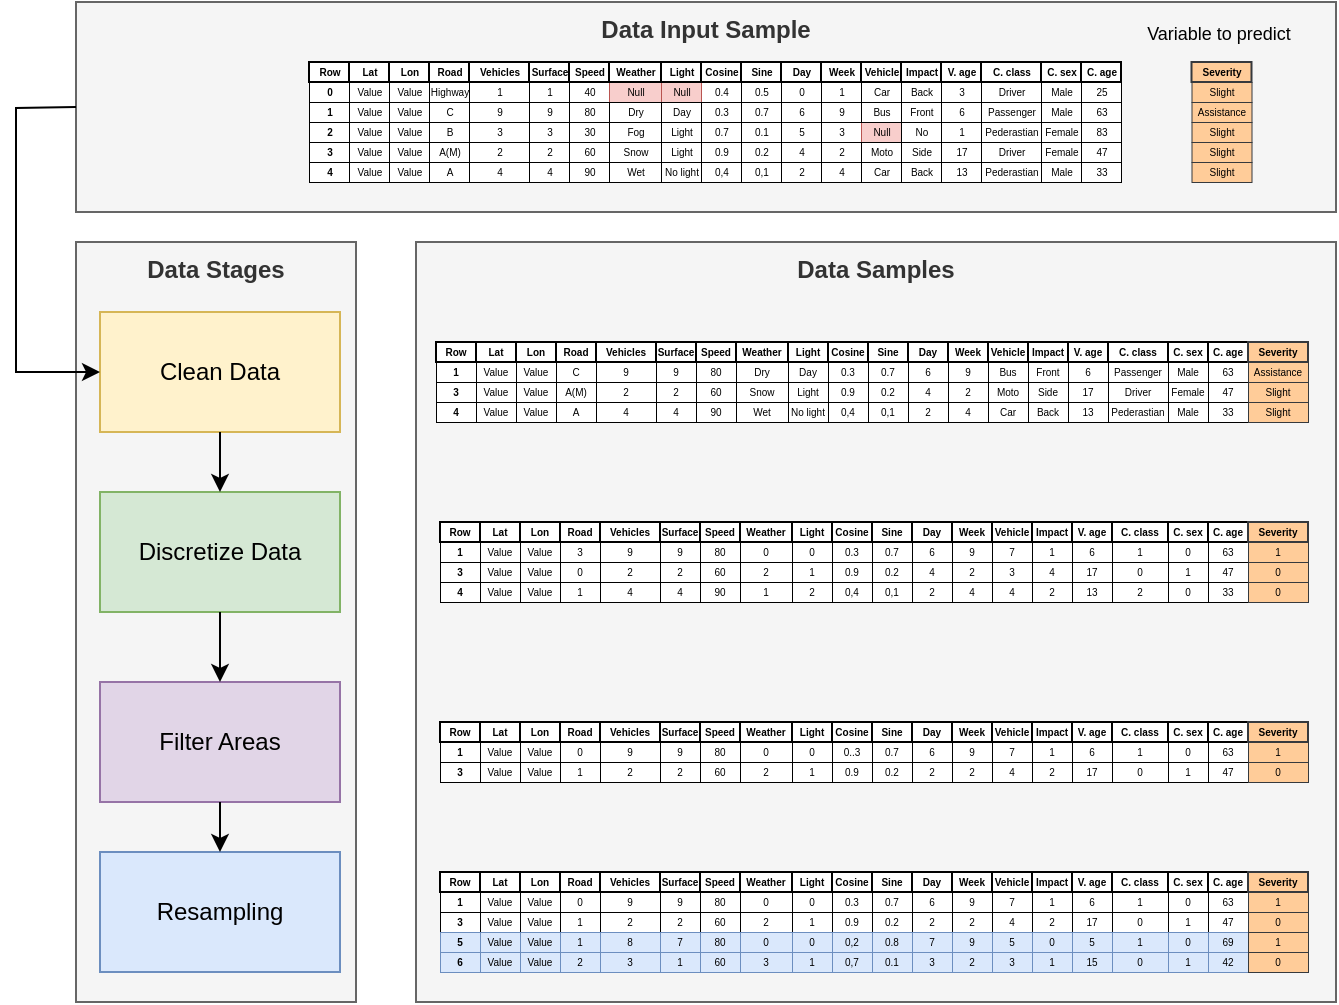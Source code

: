 <mxfile version="22.1.2" type="device">
  <diagram name="Página-1" id="AKCH0TBNHGq56YB6MM5J">
    <mxGraphModel dx="948" dy="581" grid="1" gridSize="10" guides="1" tooltips="1" connect="1" arrows="1" fold="1" page="1" pageScale="1" pageWidth="827" pageHeight="1169" math="0" shadow="0">
      <root>
        <mxCell id="0" />
        <mxCell id="1" parent="0" />
        <mxCell id="4hp1sJfz0hMGVrChPWir-668" value="&lt;b&gt;Data Input Sample&lt;/b&gt;" style="rounded=0;whiteSpace=wrap;html=1;fillColor=#f5f5f5;fontColor=#333333;strokeColor=#666666;verticalAlign=top;" parent="1" vertex="1">
          <mxGeometry x="160" y="100" width="630" height="105" as="geometry" />
        </mxCell>
        <mxCell id="4hp1sJfz0hMGVrChPWir-666" value="&lt;b&gt;Data Stages&lt;/b&gt;" style="rounded=0;whiteSpace=wrap;html=1;fillColor=#f5f5f5;fontColor=#333333;strokeColor=#666666;verticalAlign=top;" parent="1" vertex="1">
          <mxGeometry x="160" y="220" width="140" height="380" as="geometry" />
        </mxCell>
        <mxCell id="4hp1sJfz0hMGVrChPWir-665" value="&lt;b&gt;Data Samples&lt;/b&gt;" style="rounded=0;whiteSpace=wrap;html=1;fillColor=#f5f5f5;fontColor=#333333;strokeColor=#666666;verticalAlign=top;" parent="1" vertex="1">
          <mxGeometry x="330" y="220" width="460" height="380" as="geometry" />
        </mxCell>
        <mxCell id="46ZwgOibdGxCUjzkoEb6-3" value="Clean Data" style="rounded=0;whiteSpace=wrap;html=1;fillColor=#fff2cc;strokeColor=#d6b656;" parent="1" vertex="1">
          <mxGeometry x="172" y="255" width="120" height="60" as="geometry" />
        </mxCell>
        <mxCell id="46ZwgOibdGxCUjzkoEb6-10" value="&lt;font style=&quot;font-size: 5px;&quot;&gt;0&lt;/font&gt;" style="rounded=0;whiteSpace=wrap;html=1;strokeWidth=0.5;align=center;verticalAlign=bottom;fontSize=5;fontStyle=1" parent="1" vertex="1">
          <mxGeometry x="276.5" y="140" width="20" height="10" as="geometry" />
        </mxCell>
        <mxCell id="46ZwgOibdGxCUjzkoEb6-15" value="&lt;font style=&quot;font-size: 5px;&quot;&gt;&lt;b&gt;1&lt;/b&gt;&lt;/font&gt;" style="rounded=0;whiteSpace=wrap;html=1;strokeWidth=0.5;align=center;verticalAlign=bottom;fontSize=5;" parent="1" vertex="1">
          <mxGeometry x="276.5" y="150" width="20" height="10" as="geometry" />
        </mxCell>
        <mxCell id="46ZwgOibdGxCUjzkoEb6-27" value="&lt;font style=&quot;font-size: 5px;&quot;&gt;&lt;b&gt;3&lt;/b&gt;&lt;/font&gt;" style="rounded=0;whiteSpace=wrap;html=1;strokeWidth=0.5;align=center;verticalAlign=bottom;fontSize=5;" parent="1" vertex="1">
          <mxGeometry x="276.5" y="170" width="20" height="10" as="geometry" />
        </mxCell>
        <mxCell id="46ZwgOibdGxCUjzkoEb6-64" value="&lt;font style=&quot;font-size: 5px;&quot;&gt;&lt;b&gt;Row&lt;/b&gt;&lt;/font&gt;" style="rounded=0;whiteSpace=wrap;html=1;strokeWidth=1;align=center;verticalAlign=bottom;fontSize=5;" parent="1" vertex="1">
          <mxGeometry x="276.5" y="130" width="20" height="10" as="geometry" />
        </mxCell>
        <mxCell id="46ZwgOibdGxCUjzkoEb6-19" value="&lt;font style=&quot;font-size: 5px;&quot;&gt;&lt;b&gt;2&lt;/b&gt;&lt;/font&gt;" style="rounded=0;whiteSpace=wrap;html=1;strokeWidth=0.5;align=center;verticalAlign=bottom;fontSize=5;" parent="1" vertex="1">
          <mxGeometry x="276.5" y="160" width="20" height="10" as="geometry" />
        </mxCell>
        <mxCell id="46ZwgOibdGxCUjzkoEb6-74" value="&lt;font style=&quot;font-size: 5px;&quot;&gt;Value&lt;/font&gt;" style="rounded=0;whiteSpace=wrap;html=1;strokeWidth=0.5;align=center;verticalAlign=bottom;fontSize=5;" parent="1" vertex="1">
          <mxGeometry x="296.5" y="150" width="20" height="10" as="geometry" />
        </mxCell>
        <mxCell id="46ZwgOibdGxCUjzkoEb6-75" value="&lt;font style=&quot;font-size: 5px;&quot;&gt;Value&lt;/font&gt;" style="rounded=0;whiteSpace=wrap;html=1;strokeWidth=0.5;align=center;verticalAlign=bottom;fontSize=5;" parent="1" vertex="1">
          <mxGeometry x="296.5" y="160" width="20" height="10" as="geometry" />
        </mxCell>
        <mxCell id="46ZwgOibdGxCUjzkoEb6-76" value="&lt;font style=&quot;font-size: 5px;&quot;&gt;Value&lt;/font&gt;" style="rounded=0;whiteSpace=wrap;html=1;strokeWidth=0.5;align=center;verticalAlign=bottom;fontSize=5;" parent="1" vertex="1">
          <mxGeometry x="296.5" y="140" width="20" height="10" as="geometry" />
        </mxCell>
        <mxCell id="46ZwgOibdGxCUjzkoEb6-77" value="&lt;font style=&quot;font-size: 5px;&quot;&gt;Value&lt;/font&gt;" style="rounded=0;whiteSpace=wrap;html=1;strokeWidth=0.5;align=center;verticalAlign=bottom;fontSize=5;" parent="1" vertex="1">
          <mxGeometry x="296.5" y="170" width="20" height="10" as="geometry" />
        </mxCell>
        <mxCell id="46ZwgOibdGxCUjzkoEb6-78" value="&lt;font style=&quot;font-size: 5px;&quot;&gt;Value&lt;/font&gt;" style="rounded=0;whiteSpace=wrap;html=1;strokeWidth=0.5;align=center;verticalAlign=bottom;fontSize=5;" parent="1" vertex="1">
          <mxGeometry x="316.5" y="140" width="20" height="10" as="geometry" />
        </mxCell>
        <mxCell id="46ZwgOibdGxCUjzkoEb6-79" value="&lt;font style=&quot;font-size: 5px;&quot;&gt;Value&lt;/font&gt;" style="rounded=0;whiteSpace=wrap;html=1;strokeWidth=0.5;align=center;verticalAlign=bottom;fontSize=5;" parent="1" vertex="1">
          <mxGeometry x="316.5" y="150" width="20" height="10" as="geometry" />
        </mxCell>
        <mxCell id="46ZwgOibdGxCUjzkoEb6-80" value="&lt;font style=&quot;font-size: 5px;&quot;&gt;Value&lt;/font&gt;" style="rounded=0;whiteSpace=wrap;html=1;strokeWidth=0.5;align=center;verticalAlign=bottom;fontSize=5;" parent="1" vertex="1">
          <mxGeometry x="316.5" y="160" width="20" height="10" as="geometry" />
        </mxCell>
        <mxCell id="46ZwgOibdGxCUjzkoEb6-81" value="&lt;font style=&quot;font-size: 5px;&quot;&gt;Value&lt;/font&gt;" style="rounded=0;whiteSpace=wrap;html=1;strokeWidth=0.5;align=center;verticalAlign=bottom;fontSize=5;" parent="1" vertex="1">
          <mxGeometry x="316.5" y="170" width="20" height="10" as="geometry" />
        </mxCell>
        <mxCell id="46ZwgOibdGxCUjzkoEb6-72" value="&lt;font style=&quot;font-size: 5px;&quot;&gt;&lt;b&gt;Lat&lt;/b&gt;&lt;/font&gt;" style="rounded=0;whiteSpace=wrap;html=1;strokeWidth=1;align=center;verticalAlign=bottom;fontSize=5;" parent="1" vertex="1">
          <mxGeometry x="296.5" y="130" width="20" height="10" as="geometry" />
        </mxCell>
        <mxCell id="46ZwgOibdGxCUjzkoEb6-73" value="&lt;font style=&quot;font-size: 5px;&quot;&gt;&lt;b&gt;Lon&lt;/b&gt;&lt;/font&gt;" style="rounded=0;whiteSpace=wrap;html=1;strokeWidth=1;align=center;verticalAlign=bottom;fontSize=5;" parent="1" vertex="1">
          <mxGeometry x="316.5" y="130" width="20" height="10" as="geometry" />
        </mxCell>
        <mxCell id="46ZwgOibdGxCUjzkoEb6-226" value="&lt;font style=&quot;font-size: 5px;&quot;&gt;&lt;b&gt;4&lt;/b&gt;&lt;/font&gt;" style="rounded=0;whiteSpace=wrap;html=1;strokeWidth=0.5;align=center;verticalAlign=bottom;fontSize=5;" parent="1" vertex="1">
          <mxGeometry x="276.5" y="180" width="20" height="10" as="geometry" />
        </mxCell>
        <mxCell id="46ZwgOibdGxCUjzkoEb6-229" value="&lt;font style=&quot;font-size: 5px;&quot;&gt;Value&lt;/font&gt;" style="rounded=0;whiteSpace=wrap;html=1;strokeWidth=0.5;align=center;verticalAlign=bottom;fontSize=5;" parent="1" vertex="1">
          <mxGeometry x="296.5" y="180" width="20" height="10" as="geometry" />
        </mxCell>
        <mxCell id="46ZwgOibdGxCUjzkoEb6-230" value="&lt;font style=&quot;font-size: 5px;&quot;&gt;Value&lt;/font&gt;" style="rounded=0;whiteSpace=wrap;html=1;strokeWidth=0.5;align=center;verticalAlign=bottom;fontSize=5;" parent="1" vertex="1">
          <mxGeometry x="316.5" y="180" width="20" height="10" as="geometry" />
        </mxCell>
        <mxCell id="4hp1sJfz0hMGVrChPWir-1" value="&lt;font style=&quot;font-size: 5px;&quot;&gt;1&lt;/font&gt;" style="rounded=0;whiteSpace=wrap;html=1;strokeWidth=0.5;align=center;verticalAlign=bottom;fontSize=5;" parent="1" vertex="1">
          <mxGeometry x="356.5" y="140" width="30" height="10" as="geometry" />
        </mxCell>
        <mxCell id="4hp1sJfz0hMGVrChPWir-2" value="&lt;font style=&quot;font-size: 5px;&quot;&gt;9&lt;/font&gt;" style="rounded=0;whiteSpace=wrap;html=1;strokeWidth=0.5;align=center;verticalAlign=bottom;fontSize=5;" parent="1" vertex="1">
          <mxGeometry x="356.5" y="150" width="30" height="10" as="geometry" />
        </mxCell>
        <mxCell id="4hp1sJfz0hMGVrChPWir-3" value="&lt;font style=&quot;font-size: 5px;&quot;&gt;3&lt;/font&gt;" style="rounded=0;whiteSpace=wrap;html=1;strokeWidth=0.5;align=center;verticalAlign=bottom;fontSize=5;" parent="1" vertex="1">
          <mxGeometry x="356.5" y="160" width="30" height="10" as="geometry" />
        </mxCell>
        <mxCell id="4hp1sJfz0hMGVrChPWir-4" value="&lt;font style=&quot;font-size: 5px;&quot;&gt;2&lt;/font&gt;" style="rounded=0;whiteSpace=wrap;html=1;strokeWidth=0.5;align=center;verticalAlign=bottom;fontSize=5;" parent="1" vertex="1">
          <mxGeometry x="356.5" y="170" width="30" height="10" as="geometry" />
        </mxCell>
        <mxCell id="4hp1sJfz0hMGVrChPWir-5" value="&lt;font style=&quot;font-size: 5px;&quot;&gt;&lt;b&gt;Vehicles&lt;/b&gt;&lt;/font&gt;" style="rounded=0;whiteSpace=wrap;html=1;strokeWidth=1;align=center;verticalAlign=bottom;fontSize=5;" parent="1" vertex="1">
          <mxGeometry x="356.5" y="130" width="30" height="10" as="geometry" />
        </mxCell>
        <mxCell id="4hp1sJfz0hMGVrChPWir-6" value="&lt;font style=&quot;font-size: 5px;&quot;&gt;4&lt;/font&gt;" style="rounded=0;whiteSpace=wrap;html=1;strokeWidth=0.5;align=center;verticalAlign=bottom;fontSize=5;" parent="1" vertex="1">
          <mxGeometry x="356.5" y="180" width="30" height="10" as="geometry" />
        </mxCell>
        <mxCell id="4hp1sJfz0hMGVrChPWir-9" value="&lt;font style=&quot;font-size: 5px;&quot;&gt;1&lt;/font&gt;" style="rounded=0;whiteSpace=wrap;html=1;strokeWidth=0.5;align=center;verticalAlign=bottom;fontSize=5;" parent="1" vertex="1">
          <mxGeometry x="386.5" y="140" width="20" height="10" as="geometry" />
        </mxCell>
        <mxCell id="4hp1sJfz0hMGVrChPWir-10" value="&lt;font style=&quot;font-size: 5px;&quot;&gt;9&lt;/font&gt;" style="rounded=0;whiteSpace=wrap;html=1;strokeWidth=0.5;align=center;verticalAlign=bottom;fontSize=5;" parent="1" vertex="1">
          <mxGeometry x="386.5" y="150" width="20" height="10" as="geometry" />
        </mxCell>
        <mxCell id="4hp1sJfz0hMGVrChPWir-11" value="&lt;font style=&quot;font-size: 5px;&quot;&gt;3&lt;/font&gt;" style="rounded=0;whiteSpace=wrap;html=1;strokeWidth=0.5;align=center;verticalAlign=bottom;fontSize=5;" parent="1" vertex="1">
          <mxGeometry x="386.5" y="160" width="20" height="10" as="geometry" />
        </mxCell>
        <mxCell id="4hp1sJfz0hMGVrChPWir-12" value="&lt;font style=&quot;font-size: 5px;&quot;&gt;2&lt;/font&gt;" style="rounded=0;whiteSpace=wrap;html=1;strokeWidth=0.5;align=center;verticalAlign=bottom;fontSize=5;" parent="1" vertex="1">
          <mxGeometry x="386.5" y="170" width="20" height="10" as="geometry" />
        </mxCell>
        <mxCell id="4hp1sJfz0hMGVrChPWir-13" value="&lt;font style=&quot;font-size: 5px;&quot;&gt;&lt;b&gt;Surface&lt;/b&gt;&lt;/font&gt;" style="rounded=0;whiteSpace=wrap;html=1;strokeWidth=1;align=center;verticalAlign=bottom;fontSize=5;" parent="1" vertex="1">
          <mxGeometry x="386.5" y="130" width="20" height="10" as="geometry" />
        </mxCell>
        <mxCell id="4hp1sJfz0hMGVrChPWir-14" value="&lt;font style=&quot;font-size: 5px;&quot;&gt;4&lt;/font&gt;" style="rounded=0;whiteSpace=wrap;html=1;strokeWidth=0.5;align=center;verticalAlign=bottom;fontSize=5;" parent="1" vertex="1">
          <mxGeometry x="386.5" y="180" width="20" height="10" as="geometry" />
        </mxCell>
        <mxCell id="4hp1sJfz0hMGVrChPWir-15" value="&lt;font style=&quot;font-size: 5px;&quot;&gt;40&lt;/font&gt;" style="rounded=0;whiteSpace=wrap;html=1;strokeWidth=0.5;align=center;verticalAlign=bottom;fontSize=5;" parent="1" vertex="1">
          <mxGeometry x="406.5" y="140" width="20" height="10" as="geometry" />
        </mxCell>
        <mxCell id="4hp1sJfz0hMGVrChPWir-16" value="80" style="rounded=0;whiteSpace=wrap;html=1;strokeWidth=0.5;align=center;verticalAlign=bottom;fontSize=5;" parent="1" vertex="1">
          <mxGeometry x="406.5" y="150" width="20" height="10" as="geometry" />
        </mxCell>
        <mxCell id="4hp1sJfz0hMGVrChPWir-17" value="&lt;font style=&quot;font-size: 5px;&quot;&gt;30&lt;/font&gt;" style="rounded=0;whiteSpace=wrap;html=1;strokeWidth=0.5;align=center;verticalAlign=bottom;fontSize=5;" parent="1" vertex="1">
          <mxGeometry x="406.5" y="160" width="20" height="10" as="geometry" />
        </mxCell>
        <mxCell id="4hp1sJfz0hMGVrChPWir-18" value="&lt;font style=&quot;font-size: 5px;&quot;&gt;60&lt;/font&gt;" style="rounded=0;whiteSpace=wrap;html=1;strokeWidth=0.5;align=center;verticalAlign=bottom;fontSize=5;" parent="1" vertex="1">
          <mxGeometry x="406.5" y="170" width="20" height="10" as="geometry" />
        </mxCell>
        <mxCell id="4hp1sJfz0hMGVrChPWir-19" value="&lt;font style=&quot;font-size: 5px;&quot;&gt;&lt;b&gt;Speed&lt;/b&gt;&lt;/font&gt;" style="rounded=0;whiteSpace=wrap;html=1;strokeWidth=1;align=center;verticalAlign=bottom;fontSize=5;" parent="1" vertex="1">
          <mxGeometry x="406.5" y="130" width="20" height="10" as="geometry" />
        </mxCell>
        <mxCell id="4hp1sJfz0hMGVrChPWir-20" value="&lt;font style=&quot;font-size: 5px;&quot;&gt;90&lt;/font&gt;" style="rounded=0;whiteSpace=wrap;html=1;strokeWidth=0.5;align=center;verticalAlign=bottom;fontSize=5;" parent="1" vertex="1">
          <mxGeometry x="406.5" y="180" width="20" height="10" as="geometry" />
        </mxCell>
        <mxCell id="4hp1sJfz0hMGVrChPWir-21" value="&lt;font style=&quot;font-size: 5px;&quot;&gt;0.4&lt;/font&gt;" style="rounded=0;whiteSpace=wrap;html=1;strokeWidth=0.5;align=center;verticalAlign=bottom;fontSize=5;" parent="1" vertex="1">
          <mxGeometry x="472.5" y="140" width="20" height="10" as="geometry" />
        </mxCell>
        <mxCell id="4hp1sJfz0hMGVrChPWir-22" value="&lt;font style=&quot;font-size: 5px;&quot;&gt;0.3&lt;/font&gt;" style="rounded=0;whiteSpace=wrap;html=1;strokeWidth=0.5;align=center;verticalAlign=bottom;fontSize=5;" parent="1" vertex="1">
          <mxGeometry x="472.5" y="150" width="20" height="10" as="geometry" />
        </mxCell>
        <mxCell id="4hp1sJfz0hMGVrChPWir-23" value="&lt;font style=&quot;font-size: 5px;&quot;&gt;0.7&lt;/font&gt;" style="rounded=0;whiteSpace=wrap;html=1;strokeWidth=0.5;align=center;verticalAlign=bottom;fontSize=5;" parent="1" vertex="1">
          <mxGeometry x="472.5" y="160" width="20" height="10" as="geometry" />
        </mxCell>
        <mxCell id="4hp1sJfz0hMGVrChPWir-24" value="&lt;font style=&quot;font-size: 5px;&quot;&gt;0.9&lt;/font&gt;" style="rounded=0;whiteSpace=wrap;html=1;strokeWidth=0.5;align=center;verticalAlign=bottom;fontSize=5;" parent="1" vertex="1">
          <mxGeometry x="472.5" y="170" width="20" height="10" as="geometry" />
        </mxCell>
        <mxCell id="4hp1sJfz0hMGVrChPWir-25" value="&lt;font style=&quot;font-size: 5px;&quot;&gt;&lt;b&gt;Cosine&lt;/b&gt;&lt;/font&gt;" style="rounded=0;whiteSpace=wrap;html=1;strokeWidth=1;align=center;verticalAlign=bottom;fontSize=5;" parent="1" vertex="1">
          <mxGeometry x="472.5" y="130" width="20" height="10" as="geometry" />
        </mxCell>
        <mxCell id="4hp1sJfz0hMGVrChPWir-26" value="&lt;font style=&quot;font-size: 5px;&quot;&gt;0,4&lt;/font&gt;" style="rounded=0;whiteSpace=wrap;html=1;strokeWidth=0.5;align=center;verticalAlign=bottom;fontSize=5;" parent="1" vertex="1">
          <mxGeometry x="472.5" y="180" width="20" height="10" as="geometry" />
        </mxCell>
        <mxCell id="4hp1sJfz0hMGVrChPWir-29" value="&lt;font style=&quot;font-size: 5px;&quot;&gt;0.5&lt;/font&gt;" style="rounded=0;whiteSpace=wrap;html=1;strokeWidth=0.5;align=center;verticalAlign=bottom;fontSize=5;" parent="1" vertex="1">
          <mxGeometry x="492.5" y="140" width="20" height="10" as="geometry" />
        </mxCell>
        <mxCell id="4hp1sJfz0hMGVrChPWir-30" value="&lt;font style=&quot;font-size: 5px;&quot;&gt;0.7&lt;/font&gt;" style="rounded=0;whiteSpace=wrap;html=1;strokeWidth=0.5;align=center;verticalAlign=bottom;fontSize=5;" parent="1" vertex="1">
          <mxGeometry x="492.5" y="150" width="20" height="10" as="geometry" />
        </mxCell>
        <mxCell id="4hp1sJfz0hMGVrChPWir-31" value="&lt;font style=&quot;font-size: 5px;&quot;&gt;0.1&lt;/font&gt;" style="rounded=0;whiteSpace=wrap;html=1;strokeWidth=0.5;align=center;verticalAlign=bottom;fontSize=5;" parent="1" vertex="1">
          <mxGeometry x="492.5" y="160" width="20" height="10" as="geometry" />
        </mxCell>
        <mxCell id="4hp1sJfz0hMGVrChPWir-32" value="&lt;font style=&quot;font-size: 5px;&quot;&gt;0.2&lt;/font&gt;" style="rounded=0;whiteSpace=wrap;html=1;strokeWidth=0.5;align=center;verticalAlign=bottom;fontSize=5;" parent="1" vertex="1">
          <mxGeometry x="492.5" y="170" width="20" height="10" as="geometry" />
        </mxCell>
        <mxCell id="4hp1sJfz0hMGVrChPWir-33" value="&lt;font style=&quot;font-size: 5px;&quot;&gt;&lt;b&gt;Sine&lt;/b&gt;&lt;/font&gt;" style="rounded=0;whiteSpace=wrap;html=1;strokeWidth=1;align=center;verticalAlign=bottom;fontSize=5;" parent="1" vertex="1">
          <mxGeometry x="492.5" y="130" width="20" height="10" as="geometry" />
        </mxCell>
        <mxCell id="4hp1sJfz0hMGVrChPWir-34" value="&lt;font style=&quot;font-size: 5px;&quot;&gt;0,1&lt;/font&gt;" style="rounded=0;whiteSpace=wrap;html=1;strokeWidth=0.5;align=center;verticalAlign=bottom;fontSize=5;" parent="1" vertex="1">
          <mxGeometry x="492.5" y="180" width="20" height="10" as="geometry" />
        </mxCell>
        <mxCell id="4hp1sJfz0hMGVrChPWir-35" value="&lt;font style=&quot;font-size: 5px;&quot;&gt;0&lt;/font&gt;" style="rounded=0;whiteSpace=wrap;html=1;strokeWidth=0.5;align=center;verticalAlign=bottom;fontSize=5;" parent="1" vertex="1">
          <mxGeometry x="512.5" y="140" width="20" height="10" as="geometry" />
        </mxCell>
        <mxCell id="4hp1sJfz0hMGVrChPWir-36" value="&lt;font style=&quot;font-size: 5px;&quot;&gt;6&lt;/font&gt;" style="rounded=0;whiteSpace=wrap;html=1;strokeWidth=0.5;align=center;verticalAlign=bottom;fontSize=5;" parent="1" vertex="1">
          <mxGeometry x="512.5" y="150" width="20" height="10" as="geometry" />
        </mxCell>
        <mxCell id="4hp1sJfz0hMGVrChPWir-37" value="&lt;font style=&quot;font-size: 5px;&quot;&gt;5&lt;/font&gt;" style="rounded=0;whiteSpace=wrap;html=1;strokeWidth=0.5;align=center;verticalAlign=bottom;fontSize=5;" parent="1" vertex="1">
          <mxGeometry x="512.5" y="160" width="20" height="10" as="geometry" />
        </mxCell>
        <mxCell id="4hp1sJfz0hMGVrChPWir-38" value="&lt;font style=&quot;font-size: 5px;&quot;&gt;4&lt;/font&gt;" style="rounded=0;whiteSpace=wrap;html=1;strokeWidth=0.5;align=center;verticalAlign=bottom;fontSize=5;" parent="1" vertex="1">
          <mxGeometry x="512.5" y="170" width="20" height="10" as="geometry" />
        </mxCell>
        <mxCell id="4hp1sJfz0hMGVrChPWir-39" value="&lt;font style=&quot;font-size: 5px;&quot;&gt;&lt;b&gt;Day&lt;/b&gt;&lt;/font&gt;" style="rounded=0;whiteSpace=wrap;html=1;strokeWidth=1;align=center;verticalAlign=bottom;fontSize=5;" parent="1" vertex="1">
          <mxGeometry x="512.5" y="130" width="20" height="10" as="geometry" />
        </mxCell>
        <mxCell id="4hp1sJfz0hMGVrChPWir-40" value="&lt;font style=&quot;font-size: 5px;&quot;&gt;2&lt;/font&gt;" style="rounded=0;whiteSpace=wrap;html=1;strokeWidth=0.5;align=center;verticalAlign=bottom;fontSize=5;" parent="1" vertex="1">
          <mxGeometry x="512.5" y="180" width="20" height="10" as="geometry" />
        </mxCell>
        <mxCell id="4hp1sJfz0hMGVrChPWir-41" value="&lt;font style=&quot;font-size: 5px;&quot;&gt;1&lt;/font&gt;" style="rounded=0;whiteSpace=wrap;html=1;strokeWidth=0.5;align=center;verticalAlign=bottom;fontSize=5;" parent="1" vertex="1">
          <mxGeometry x="532.5" y="140" width="20" height="10" as="geometry" />
        </mxCell>
        <mxCell id="4hp1sJfz0hMGVrChPWir-42" value="&lt;font style=&quot;font-size: 5px;&quot;&gt;9&lt;/font&gt;" style="rounded=0;whiteSpace=wrap;html=1;strokeWidth=0.5;align=center;verticalAlign=bottom;fontSize=5;" parent="1" vertex="1">
          <mxGeometry x="532.5" y="150" width="20" height="10" as="geometry" />
        </mxCell>
        <mxCell id="4hp1sJfz0hMGVrChPWir-43" value="&lt;font style=&quot;font-size: 5px;&quot;&gt;3&lt;/font&gt;" style="rounded=0;whiteSpace=wrap;html=1;strokeWidth=0.5;align=center;verticalAlign=bottom;fontSize=5;" parent="1" vertex="1">
          <mxGeometry x="532.5" y="160" width="20" height="10" as="geometry" />
        </mxCell>
        <mxCell id="4hp1sJfz0hMGVrChPWir-44" value="&lt;font style=&quot;font-size: 5px;&quot;&gt;2&lt;/font&gt;" style="rounded=0;whiteSpace=wrap;html=1;strokeWidth=0.5;align=center;verticalAlign=bottom;fontSize=5;" parent="1" vertex="1">
          <mxGeometry x="532.5" y="170" width="20" height="10" as="geometry" />
        </mxCell>
        <mxCell id="4hp1sJfz0hMGVrChPWir-45" value="&lt;b&gt;Week&lt;/b&gt;" style="rounded=0;whiteSpace=wrap;html=1;strokeWidth=1;align=center;verticalAlign=bottom;fontSize=5;" parent="1" vertex="1">
          <mxGeometry x="532.5" y="130" width="20" height="10" as="geometry" />
        </mxCell>
        <mxCell id="4hp1sJfz0hMGVrChPWir-46" value="&lt;font style=&quot;font-size: 5px;&quot;&gt;4&lt;/font&gt;" style="rounded=0;whiteSpace=wrap;html=1;strokeWidth=0.5;align=center;verticalAlign=bottom;fontSize=5;" parent="1" vertex="1">
          <mxGeometry x="532.5" y="180" width="20" height="10" as="geometry" />
        </mxCell>
        <mxCell id="4hp1sJfz0hMGVrChPWir-47" value="&lt;font style=&quot;font-size: 5px;&quot;&gt;Car&lt;/font&gt;" style="rounded=0;whiteSpace=wrap;html=1;strokeWidth=0.5;align=center;verticalAlign=bottom;fontSize=5;" parent="1" vertex="1">
          <mxGeometry x="552.5" y="140" width="20" height="10" as="geometry" />
        </mxCell>
        <mxCell id="4hp1sJfz0hMGVrChPWir-48" value="&lt;font style=&quot;font-size: 5px;&quot;&gt;Null&lt;/font&gt;" style="rounded=0;whiteSpace=wrap;html=1;strokeWidth=0.5;align=center;verticalAlign=bottom;fontSize=5;fillColor=#f8cecc;strokeColor=#b85450;" parent="1" vertex="1">
          <mxGeometry x="552.5" y="160" width="20" height="10" as="geometry" />
        </mxCell>
        <mxCell id="4hp1sJfz0hMGVrChPWir-49" value="&lt;font style=&quot;font-size: 5px;&quot;&gt;&lt;b&gt;Vehicle&lt;/b&gt;&lt;/font&gt;" style="rounded=0;whiteSpace=wrap;html=1;strokeWidth=1;align=center;verticalAlign=bottom;fontSize=5;" parent="1" vertex="1">
          <mxGeometry x="552.5" y="130" width="20" height="10" as="geometry" />
        </mxCell>
        <mxCell id="4hp1sJfz0hMGVrChPWir-50" value="&lt;font style=&quot;font-size: 5px;&quot;&gt;Bus&lt;/font&gt;" style="rounded=0;whiteSpace=wrap;html=1;strokeWidth=0.5;align=center;verticalAlign=bottom;fontSize=5;" parent="1" vertex="1">
          <mxGeometry x="552.5" y="150" width="20" height="10" as="geometry" />
        </mxCell>
        <mxCell id="4hp1sJfz0hMGVrChPWir-51" value="&lt;font style=&quot;font-size: 5px;&quot;&gt;Moto&lt;/font&gt;" style="rounded=0;whiteSpace=wrap;html=1;strokeWidth=0.5;align=center;verticalAlign=bottom;fontSize=5;" parent="1" vertex="1">
          <mxGeometry x="552.5" y="170" width="20" height="10" as="geometry" />
        </mxCell>
        <mxCell id="4hp1sJfz0hMGVrChPWir-52" value="Car" style="rounded=0;whiteSpace=wrap;html=1;strokeWidth=0.5;align=center;verticalAlign=bottom;fontSize=5;" parent="1" vertex="1">
          <mxGeometry x="552.5" y="180" width="20" height="10" as="geometry" />
        </mxCell>
        <mxCell id="4hp1sJfz0hMGVrChPWir-59" value="&lt;font style=&quot;font-size: 5px;&quot;&gt;Null&lt;/font&gt;" style="rounded=0;whiteSpace=wrap;html=1;strokeWidth=0.5;align=center;verticalAlign=bottom;fontSize=5;fillColor=#f8cecc;strokeColor=#b85450;" parent="1" vertex="1">
          <mxGeometry x="426.5" y="140" width="26" height="10" as="geometry" />
        </mxCell>
        <mxCell id="4hp1sJfz0hMGVrChPWir-60" value="&lt;font style=&quot;font-size: 5px;&quot;&gt;Fog&lt;/font&gt;" style="rounded=0;whiteSpace=wrap;html=1;strokeWidth=0.5;align=center;verticalAlign=bottom;fontSize=5;" parent="1" vertex="1">
          <mxGeometry x="426.5" y="160" width="26" height="10" as="geometry" />
        </mxCell>
        <mxCell id="4hp1sJfz0hMGVrChPWir-61" value="&lt;font style=&quot;font-size: 5px;&quot;&gt;Snow&lt;/font&gt;" style="rounded=0;whiteSpace=wrap;html=1;strokeWidth=0.5;align=center;verticalAlign=bottom;fontSize=5;" parent="1" vertex="1">
          <mxGeometry x="426.5" y="170" width="26" height="10" as="geometry" />
        </mxCell>
        <mxCell id="4hp1sJfz0hMGVrChPWir-62" value="&lt;font style=&quot;font-size: 5px;&quot;&gt;Dry&lt;/font&gt;" style="rounded=0;whiteSpace=wrap;html=1;strokeWidth=0.5;align=center;verticalAlign=bottom;fontSize=5;" parent="1" vertex="1">
          <mxGeometry x="426.5" y="150" width="26" height="10" as="geometry" />
        </mxCell>
        <mxCell id="4hp1sJfz0hMGVrChPWir-63" value="&lt;font style=&quot;font-size: 5px;&quot;&gt;&lt;b&gt;Weather&lt;/b&gt;&lt;/font&gt;" style="rounded=0;whiteSpace=wrap;html=1;strokeWidth=1;align=center;verticalAlign=bottom;fontSize=5;" parent="1" vertex="1">
          <mxGeometry x="426.5" y="130" width="26" height="10" as="geometry" />
        </mxCell>
        <mxCell id="4hp1sJfz0hMGVrChPWir-64" value="Wet" style="rounded=0;whiteSpace=wrap;html=1;strokeWidth=0.5;align=center;verticalAlign=bottom;fontSize=5;" parent="1" vertex="1">
          <mxGeometry x="426.5" y="180" width="26" height="10" as="geometry" />
        </mxCell>
        <mxCell id="4hp1sJfz0hMGVrChPWir-72" value="&lt;font style=&quot;font-size: 5px;&quot;&gt;Null&lt;/font&gt;" style="rounded=0;whiteSpace=wrap;html=1;strokeWidth=0.5;align=center;verticalAlign=bottom;fontSize=5;fillColor=#f8cecc;strokeColor=#b85450;" parent="1" vertex="1">
          <mxGeometry x="452.5" y="140" width="20" height="10" as="geometry" />
        </mxCell>
        <mxCell id="4hp1sJfz0hMGVrChPWir-73" value="Light" style="rounded=0;whiteSpace=wrap;html=1;strokeWidth=0.5;align=center;verticalAlign=bottom;fontSize=5;" parent="1" vertex="1">
          <mxGeometry x="452.5" y="160" width="20" height="10" as="geometry" />
        </mxCell>
        <mxCell id="4hp1sJfz0hMGVrChPWir-74" value="Light" style="rounded=0;whiteSpace=wrap;html=1;strokeWidth=0.5;align=center;verticalAlign=bottom;fontSize=5;" parent="1" vertex="1">
          <mxGeometry x="452.5" y="170" width="20" height="10" as="geometry" />
        </mxCell>
        <mxCell id="4hp1sJfz0hMGVrChPWir-75" value="Day" style="rounded=0;whiteSpace=wrap;html=1;strokeWidth=0.5;align=center;verticalAlign=bottom;fontSize=5;" parent="1" vertex="1">
          <mxGeometry x="452.5" y="150" width="20" height="10" as="geometry" />
        </mxCell>
        <mxCell id="4hp1sJfz0hMGVrChPWir-76" value="&lt;font style=&quot;font-size: 5px;&quot;&gt;&lt;b&gt;Light&lt;/b&gt;&lt;/font&gt;" style="rounded=0;whiteSpace=wrap;html=1;strokeWidth=1;align=center;verticalAlign=bottom;fontSize=5;" parent="1" vertex="1">
          <mxGeometry x="452.5" y="130" width="20" height="10" as="geometry" />
        </mxCell>
        <mxCell id="4hp1sJfz0hMGVrChPWir-77" value="No light" style="rounded=0;whiteSpace=wrap;html=1;strokeWidth=0.5;align=center;verticalAlign=bottom;fontSize=5;" parent="1" vertex="1">
          <mxGeometry x="452.5" y="180" width="20" height="10" as="geometry" />
        </mxCell>
        <mxCell id="4hp1sJfz0hMGVrChPWir-79" value="Back" style="rounded=0;whiteSpace=wrap;html=1;strokeWidth=0.5;align=center;verticalAlign=bottom;fontSize=5;" parent="1" vertex="1">
          <mxGeometry x="572.5" y="140" width="20" height="10" as="geometry" />
        </mxCell>
        <mxCell id="4hp1sJfz0hMGVrChPWir-81" value="&lt;font style=&quot;font-size: 5px;&quot;&gt;&lt;b&gt;Impact&lt;/b&gt;&lt;/font&gt;" style="rounded=0;whiteSpace=wrap;html=1;strokeWidth=1;align=center;verticalAlign=bottom;fontSize=5;" parent="1" vertex="1">
          <mxGeometry x="572.5" y="130" width="20" height="10" as="geometry" />
        </mxCell>
        <mxCell id="4hp1sJfz0hMGVrChPWir-82" value="Front" style="rounded=0;whiteSpace=wrap;html=1;strokeWidth=0.5;align=center;verticalAlign=bottom;fontSize=5;" parent="1" vertex="1">
          <mxGeometry x="572.5" y="150" width="20" height="10" as="geometry" />
        </mxCell>
        <mxCell id="4hp1sJfz0hMGVrChPWir-83" value="Side" style="rounded=0;whiteSpace=wrap;html=1;strokeWidth=0.5;align=center;verticalAlign=bottom;fontSize=5;" parent="1" vertex="1">
          <mxGeometry x="572.5" y="170" width="20" height="10" as="geometry" />
        </mxCell>
        <mxCell id="4hp1sJfz0hMGVrChPWir-84" value="Back" style="rounded=0;whiteSpace=wrap;html=1;strokeWidth=0.5;align=center;verticalAlign=bottom;fontSize=5;" parent="1" vertex="1">
          <mxGeometry x="572.5" y="180" width="20" height="10" as="geometry" />
        </mxCell>
        <mxCell id="4hp1sJfz0hMGVrChPWir-85" value="&lt;font style=&quot;font-size: 5px;&quot;&gt;3&lt;/font&gt;" style="rounded=0;whiteSpace=wrap;html=1;strokeWidth=0.5;align=center;verticalAlign=bottom;fontSize=5;" parent="1" vertex="1">
          <mxGeometry x="592.5" y="140" width="20" height="10" as="geometry" />
        </mxCell>
        <mxCell id="4hp1sJfz0hMGVrChPWir-86" value="&lt;font style=&quot;font-size: 5px;&quot;&gt;1&lt;/font&gt;" style="rounded=0;whiteSpace=wrap;html=1;strokeWidth=0.5;align=center;verticalAlign=bottom;fontSize=5;" parent="1" vertex="1">
          <mxGeometry x="592.5" y="160" width="20" height="10" as="geometry" />
        </mxCell>
        <mxCell id="4hp1sJfz0hMGVrChPWir-87" value="&lt;font style=&quot;font-size: 5px;&quot;&gt;&lt;b&gt;V. age&lt;/b&gt;&lt;/font&gt;" style="rounded=0;whiteSpace=wrap;html=1;strokeWidth=1;align=center;verticalAlign=bottom;fontSize=5;" parent="1" vertex="1">
          <mxGeometry x="592.5" y="130" width="20" height="10" as="geometry" />
        </mxCell>
        <mxCell id="4hp1sJfz0hMGVrChPWir-88" value="&lt;font style=&quot;font-size: 5px;&quot;&gt;6&lt;/font&gt;" style="rounded=0;whiteSpace=wrap;html=1;strokeWidth=0.5;align=center;verticalAlign=bottom;fontSize=5;" parent="1" vertex="1">
          <mxGeometry x="592.5" y="150" width="20" height="10" as="geometry" />
        </mxCell>
        <mxCell id="4hp1sJfz0hMGVrChPWir-89" value="&lt;font style=&quot;font-size: 5px;&quot;&gt;17&lt;/font&gt;" style="rounded=0;whiteSpace=wrap;html=1;strokeWidth=0.5;align=center;verticalAlign=bottom;fontSize=5;" parent="1" vertex="1">
          <mxGeometry x="592.5" y="170" width="20" height="10" as="geometry" />
        </mxCell>
        <mxCell id="4hp1sJfz0hMGVrChPWir-90" value="13" style="rounded=0;whiteSpace=wrap;html=1;strokeWidth=0.5;align=center;verticalAlign=bottom;fontSize=5;" parent="1" vertex="1">
          <mxGeometry x="592.5" y="180" width="20" height="10" as="geometry" />
        </mxCell>
        <mxCell id="4hp1sJfz0hMGVrChPWir-97" value="&lt;font style=&quot;font-size: 5px;&quot;&gt;Driver&lt;/font&gt;" style="rounded=0;whiteSpace=wrap;html=1;strokeWidth=0.5;align=center;verticalAlign=bottom;fontSize=5;" parent="1" vertex="1">
          <mxGeometry x="612.5" y="140" width="30" height="10" as="geometry" />
        </mxCell>
        <mxCell id="4hp1sJfz0hMGVrChPWir-98" value="&lt;font style=&quot;font-size: 5px;&quot;&gt;Pederastian&lt;/font&gt;" style="rounded=0;whiteSpace=wrap;html=1;strokeWidth=0.5;align=center;verticalAlign=bottom;fontSize=5;" parent="1" vertex="1">
          <mxGeometry x="612.5" y="160" width="30" height="10" as="geometry" />
        </mxCell>
        <mxCell id="4hp1sJfz0hMGVrChPWir-100" value="&lt;font style=&quot;font-size: 5px;&quot;&gt;Passenger&lt;/font&gt;" style="rounded=0;whiteSpace=wrap;html=1;strokeWidth=0.5;align=center;verticalAlign=bottom;fontSize=5;" parent="1" vertex="1">
          <mxGeometry x="612.5" y="150" width="30" height="10" as="geometry" />
        </mxCell>
        <mxCell id="4hp1sJfz0hMGVrChPWir-101" value="Driver" style="rounded=0;whiteSpace=wrap;html=1;strokeWidth=0.5;align=center;verticalAlign=bottom;fontSize=5;" parent="1" vertex="1">
          <mxGeometry x="612.5" y="170" width="30" height="10" as="geometry" />
        </mxCell>
        <mxCell id="4hp1sJfz0hMGVrChPWir-102" value="Pederastian" style="rounded=0;whiteSpace=wrap;html=1;strokeWidth=0.5;align=center;verticalAlign=bottom;fontSize=5;" parent="1" vertex="1">
          <mxGeometry x="612.5" y="180" width="30" height="10" as="geometry" />
        </mxCell>
        <mxCell id="4hp1sJfz0hMGVrChPWir-103" value="&lt;font style=&quot;font-size: 5px;&quot;&gt;Male&lt;/font&gt;" style="rounded=0;whiteSpace=wrap;html=1;strokeWidth=0.5;align=center;verticalAlign=bottom;fontSize=5;" parent="1" vertex="1">
          <mxGeometry x="642.5" y="140" width="20" height="10" as="geometry" />
        </mxCell>
        <mxCell id="4hp1sJfz0hMGVrChPWir-104" value="&lt;font style=&quot;font-size: 5px;&quot;&gt;Female&lt;/font&gt;" style="rounded=0;whiteSpace=wrap;html=1;strokeWidth=0.5;align=center;verticalAlign=bottom;fontSize=5;" parent="1" vertex="1">
          <mxGeometry x="642.5" y="160" width="20" height="10" as="geometry" />
        </mxCell>
        <mxCell id="4hp1sJfz0hMGVrChPWir-105" value="&lt;font style=&quot;font-size: 5px;&quot;&gt;&lt;b&gt;C. sex&lt;/b&gt;&lt;/font&gt;" style="rounded=0;whiteSpace=wrap;html=1;strokeWidth=1;align=center;verticalAlign=bottom;fontSize=5;" parent="1" vertex="1">
          <mxGeometry x="642.5" y="130" width="20" height="10" as="geometry" />
        </mxCell>
        <mxCell id="4hp1sJfz0hMGVrChPWir-106" value="Male" style="rounded=0;whiteSpace=wrap;html=1;strokeWidth=0.5;align=center;verticalAlign=bottom;fontSize=5;" parent="1" vertex="1">
          <mxGeometry x="642.5" y="150" width="20" height="10" as="geometry" />
        </mxCell>
        <mxCell id="4hp1sJfz0hMGVrChPWir-107" value="Female" style="rounded=0;whiteSpace=wrap;html=1;strokeWidth=0.5;align=center;verticalAlign=bottom;fontSize=5;" parent="1" vertex="1">
          <mxGeometry x="642.5" y="170" width="20" height="10" as="geometry" />
        </mxCell>
        <mxCell id="4hp1sJfz0hMGVrChPWir-108" value="Male" style="rounded=0;whiteSpace=wrap;html=1;strokeWidth=0.5;align=center;verticalAlign=bottom;fontSize=5;" parent="1" vertex="1">
          <mxGeometry x="642.5" y="180" width="20" height="10" as="geometry" />
        </mxCell>
        <mxCell id="4hp1sJfz0hMGVrChPWir-109" value="&lt;font style=&quot;font-size: 5px;&quot;&gt;25&lt;/font&gt;" style="rounded=0;whiteSpace=wrap;html=1;strokeWidth=0.5;align=center;verticalAlign=bottom;fontSize=5;" parent="1" vertex="1">
          <mxGeometry x="662.5" y="140" width="20" height="10" as="geometry" />
        </mxCell>
        <mxCell id="4hp1sJfz0hMGVrChPWir-110" value="&lt;font style=&quot;font-size: 5px;&quot;&gt;83&lt;/font&gt;" style="rounded=0;whiteSpace=wrap;html=1;strokeWidth=0.5;align=center;verticalAlign=bottom;fontSize=5;" parent="1" vertex="1">
          <mxGeometry x="662.5" y="160" width="20" height="10" as="geometry" />
        </mxCell>
        <mxCell id="4hp1sJfz0hMGVrChPWir-111" value="&lt;font style=&quot;font-size: 5px;&quot;&gt;&lt;b&gt;C. age&lt;/b&gt;&lt;/font&gt;" style="rounded=0;whiteSpace=wrap;html=1;strokeWidth=1;align=center;verticalAlign=bottom;fontSize=5;" parent="1" vertex="1">
          <mxGeometry x="662.5" y="130" width="20" height="10" as="geometry" />
        </mxCell>
        <mxCell id="4hp1sJfz0hMGVrChPWir-112" value="&lt;font style=&quot;font-size: 5px;&quot;&gt;63&lt;/font&gt;" style="rounded=0;whiteSpace=wrap;html=1;strokeWidth=0.5;align=center;verticalAlign=bottom;fontSize=5;" parent="1" vertex="1">
          <mxGeometry x="662.5" y="150" width="20" height="10" as="geometry" />
        </mxCell>
        <mxCell id="4hp1sJfz0hMGVrChPWir-113" value="&lt;font style=&quot;font-size: 5px;&quot;&gt;47&lt;/font&gt;" style="rounded=0;whiteSpace=wrap;html=1;strokeWidth=0.5;align=center;verticalAlign=bottom;fontSize=5;" parent="1" vertex="1">
          <mxGeometry x="662.5" y="170" width="20" height="10" as="geometry" />
        </mxCell>
        <mxCell id="4hp1sJfz0hMGVrChPWir-114" value="33" style="rounded=0;whiteSpace=wrap;html=1;strokeWidth=0.5;align=center;verticalAlign=bottom;fontSize=5;" parent="1" vertex="1">
          <mxGeometry x="662.5" y="180" width="20" height="10" as="geometry" />
        </mxCell>
        <mxCell id="4hp1sJfz0hMGVrChPWir-115" value="&lt;font style=&quot;font-size: 5px;&quot;&gt;Highway&lt;/font&gt;" style="rounded=0;whiteSpace=wrap;html=1;strokeWidth=0.5;align=center;verticalAlign=bottom;fontSize=5;" parent="1" vertex="1">
          <mxGeometry x="336.5" y="140" width="20" height="10" as="geometry" />
        </mxCell>
        <mxCell id="4hp1sJfz0hMGVrChPWir-116" value="&lt;font style=&quot;font-size: 5px;&quot;&gt;C&lt;/font&gt;" style="rounded=0;whiteSpace=wrap;html=1;strokeWidth=0.5;align=center;verticalAlign=bottom;fontSize=5;" parent="1" vertex="1">
          <mxGeometry x="336.5" y="150" width="20" height="10" as="geometry" />
        </mxCell>
        <mxCell id="4hp1sJfz0hMGVrChPWir-117" value="&lt;font style=&quot;font-size: 5px;&quot;&gt;B&lt;/font&gt;" style="rounded=0;whiteSpace=wrap;html=1;strokeWidth=0.5;align=center;verticalAlign=bottom;fontSize=5;" parent="1" vertex="1">
          <mxGeometry x="336.5" y="160" width="20" height="10" as="geometry" />
        </mxCell>
        <mxCell id="4hp1sJfz0hMGVrChPWir-118" value="&lt;font style=&quot;font-size: 5px;&quot;&gt;A(M)&lt;/font&gt;" style="rounded=0;whiteSpace=wrap;html=1;strokeWidth=0.5;align=center;verticalAlign=bottom;fontSize=5;" parent="1" vertex="1">
          <mxGeometry x="336.5" y="170" width="20" height="10" as="geometry" />
        </mxCell>
        <mxCell id="4hp1sJfz0hMGVrChPWir-119" value="&lt;font style=&quot;font-size: 5px;&quot;&gt;&lt;b&gt;Road&lt;/b&gt;&lt;/font&gt;" style="rounded=0;whiteSpace=wrap;html=1;strokeWidth=1;align=center;verticalAlign=bottom;fontSize=5;" parent="1" vertex="1">
          <mxGeometry x="336.5" y="130" width="20" height="10" as="geometry" />
        </mxCell>
        <mxCell id="4hp1sJfz0hMGVrChPWir-120" value="&lt;font style=&quot;font-size: 5px;&quot;&gt;A&lt;/font&gt;" style="rounded=0;whiteSpace=wrap;html=1;strokeWidth=0.5;align=center;verticalAlign=bottom;fontSize=5;" parent="1" vertex="1">
          <mxGeometry x="336.5" y="180" width="20" height="10" as="geometry" />
        </mxCell>
        <mxCell id="4hp1sJfz0hMGVrChPWir-124" value="&lt;font style=&quot;font-size: 5px;&quot;&gt;&lt;b&gt;1&lt;/b&gt;&lt;/font&gt;" style="rounded=0;whiteSpace=wrap;html=1;strokeWidth=0.5;align=center;verticalAlign=bottom;fontSize=5;" parent="1" vertex="1">
          <mxGeometry x="340" y="280" width="20" height="10" as="geometry" />
        </mxCell>
        <mxCell id="4hp1sJfz0hMGVrChPWir-125" value="&lt;font style=&quot;font-size: 5px;&quot;&gt;&lt;b&gt;3&lt;/b&gt;&lt;/font&gt;" style="rounded=0;whiteSpace=wrap;html=1;strokeWidth=0.5;align=center;verticalAlign=bottom;fontSize=5;" parent="1" vertex="1">
          <mxGeometry x="340" y="290" width="20" height="10" as="geometry" />
        </mxCell>
        <mxCell id="4hp1sJfz0hMGVrChPWir-126" value="&lt;font style=&quot;font-size: 5px;&quot;&gt;&lt;b&gt;Row&lt;/b&gt;&lt;/font&gt;" style="rounded=0;whiteSpace=wrap;html=1;strokeWidth=1;align=center;verticalAlign=bottom;fontSize=5;" parent="1" vertex="1">
          <mxGeometry x="340" y="270" width="20" height="10" as="geometry" />
        </mxCell>
        <mxCell id="4hp1sJfz0hMGVrChPWir-128" value="&lt;font style=&quot;font-size: 5px;&quot;&gt;Value&lt;/font&gt;" style="rounded=0;whiteSpace=wrap;html=1;strokeWidth=0.5;align=center;verticalAlign=bottom;fontSize=5;" parent="1" vertex="1">
          <mxGeometry x="360" y="280" width="20" height="10" as="geometry" />
        </mxCell>
        <mxCell id="4hp1sJfz0hMGVrChPWir-131" value="&lt;font style=&quot;font-size: 5px;&quot;&gt;Value&lt;/font&gt;" style="rounded=0;whiteSpace=wrap;html=1;strokeWidth=0.5;align=center;verticalAlign=bottom;fontSize=5;" parent="1" vertex="1">
          <mxGeometry x="360" y="290" width="20" height="10" as="geometry" />
        </mxCell>
        <mxCell id="4hp1sJfz0hMGVrChPWir-133" value="&lt;font style=&quot;font-size: 5px;&quot;&gt;Value&lt;/font&gt;" style="rounded=0;whiteSpace=wrap;html=1;strokeWidth=0.5;align=center;verticalAlign=bottom;fontSize=5;" parent="1" vertex="1">
          <mxGeometry x="380" y="280" width="20" height="10" as="geometry" />
        </mxCell>
        <mxCell id="4hp1sJfz0hMGVrChPWir-135" value="&lt;font style=&quot;font-size: 5px;&quot;&gt;Value&lt;/font&gt;" style="rounded=0;whiteSpace=wrap;html=1;strokeWidth=0.5;align=center;verticalAlign=bottom;fontSize=5;" parent="1" vertex="1">
          <mxGeometry x="380" y="290" width="20" height="10" as="geometry" />
        </mxCell>
        <mxCell id="4hp1sJfz0hMGVrChPWir-136" value="&lt;font style=&quot;font-size: 5px;&quot;&gt;&lt;b&gt;Lat&lt;/b&gt;&lt;/font&gt;" style="rounded=0;whiteSpace=wrap;html=1;strokeWidth=1;align=center;verticalAlign=bottom;fontSize=5;" parent="1" vertex="1">
          <mxGeometry x="360" y="270" width="20" height="10" as="geometry" />
        </mxCell>
        <mxCell id="4hp1sJfz0hMGVrChPWir-137" value="&lt;font style=&quot;font-size: 5px;&quot;&gt;&lt;b&gt;Lon&lt;/b&gt;&lt;/font&gt;" style="rounded=0;whiteSpace=wrap;html=1;strokeWidth=1;align=center;verticalAlign=bottom;fontSize=5;" parent="1" vertex="1">
          <mxGeometry x="380" y="270" width="20" height="10" as="geometry" />
        </mxCell>
        <mxCell id="4hp1sJfz0hMGVrChPWir-138" value="&lt;font style=&quot;font-size: 5px;&quot;&gt;&lt;b&gt;4&lt;/b&gt;&lt;/font&gt;" style="rounded=0;whiteSpace=wrap;html=1;strokeWidth=0.5;align=center;verticalAlign=bottom;fontSize=5;" parent="1" vertex="1">
          <mxGeometry x="340" y="300" width="20" height="10" as="geometry" />
        </mxCell>
        <mxCell id="4hp1sJfz0hMGVrChPWir-139" value="&lt;font style=&quot;font-size: 5px;&quot;&gt;Value&lt;/font&gt;" style="rounded=0;whiteSpace=wrap;html=1;strokeWidth=0.5;align=center;verticalAlign=bottom;fontSize=5;" parent="1" vertex="1">
          <mxGeometry x="360" y="300" width="20" height="10" as="geometry" />
        </mxCell>
        <mxCell id="4hp1sJfz0hMGVrChPWir-140" value="&lt;font style=&quot;font-size: 5px;&quot;&gt;Value&lt;/font&gt;" style="rounded=0;whiteSpace=wrap;html=1;strokeWidth=0.5;align=center;verticalAlign=bottom;fontSize=5;" parent="1" vertex="1">
          <mxGeometry x="380" y="300" width="20" height="10" as="geometry" />
        </mxCell>
        <mxCell id="4hp1sJfz0hMGVrChPWir-142" value="&lt;font style=&quot;font-size: 5px;&quot;&gt;9&lt;/font&gt;" style="rounded=0;whiteSpace=wrap;html=1;strokeWidth=0.5;align=center;verticalAlign=bottom;fontSize=5;" parent="1" vertex="1">
          <mxGeometry x="420" y="280" width="30" height="10" as="geometry" />
        </mxCell>
        <mxCell id="4hp1sJfz0hMGVrChPWir-144" value="&lt;font style=&quot;font-size: 5px;&quot;&gt;2&lt;/font&gt;" style="rounded=0;whiteSpace=wrap;html=1;strokeWidth=0.5;align=center;verticalAlign=bottom;fontSize=5;" parent="1" vertex="1">
          <mxGeometry x="420" y="290" width="30" height="10" as="geometry" />
        </mxCell>
        <mxCell id="4hp1sJfz0hMGVrChPWir-145" value="&lt;font style=&quot;font-size: 5px;&quot;&gt;&lt;b&gt;Vehicles&lt;/b&gt;&lt;/font&gt;" style="rounded=0;whiteSpace=wrap;html=1;strokeWidth=1;align=center;verticalAlign=bottom;fontSize=5;" parent="1" vertex="1">
          <mxGeometry x="420" y="270" width="30" height="10" as="geometry" />
        </mxCell>
        <mxCell id="4hp1sJfz0hMGVrChPWir-146" value="&lt;font style=&quot;font-size: 5px;&quot;&gt;4&lt;/font&gt;" style="rounded=0;whiteSpace=wrap;html=1;strokeWidth=0.5;align=center;verticalAlign=bottom;fontSize=5;" parent="1" vertex="1">
          <mxGeometry x="420" y="300" width="30" height="10" as="geometry" />
        </mxCell>
        <mxCell id="4hp1sJfz0hMGVrChPWir-148" value="&lt;font style=&quot;font-size: 5px;&quot;&gt;9&lt;/font&gt;" style="rounded=0;whiteSpace=wrap;html=1;strokeWidth=0.5;align=center;verticalAlign=bottom;fontSize=5;" parent="1" vertex="1">
          <mxGeometry x="450" y="280" width="20" height="10" as="geometry" />
        </mxCell>
        <mxCell id="4hp1sJfz0hMGVrChPWir-150" value="&lt;font style=&quot;font-size: 5px;&quot;&gt;2&lt;/font&gt;" style="rounded=0;whiteSpace=wrap;html=1;strokeWidth=0.5;align=center;verticalAlign=bottom;fontSize=5;" parent="1" vertex="1">
          <mxGeometry x="450" y="290" width="20" height="10" as="geometry" />
        </mxCell>
        <mxCell id="4hp1sJfz0hMGVrChPWir-151" value="&lt;font style=&quot;font-size: 5px;&quot;&gt;&lt;b&gt;Surface&lt;/b&gt;&lt;/font&gt;" style="rounded=0;whiteSpace=wrap;html=1;strokeWidth=1;align=center;verticalAlign=bottom;fontSize=5;" parent="1" vertex="1">
          <mxGeometry x="450" y="270" width="20" height="10" as="geometry" />
        </mxCell>
        <mxCell id="4hp1sJfz0hMGVrChPWir-152" value="&lt;font style=&quot;font-size: 5px;&quot;&gt;4&lt;/font&gt;" style="rounded=0;whiteSpace=wrap;html=1;strokeWidth=0.5;align=center;verticalAlign=bottom;fontSize=5;" parent="1" vertex="1">
          <mxGeometry x="450" y="300" width="20" height="10" as="geometry" />
        </mxCell>
        <mxCell id="4hp1sJfz0hMGVrChPWir-154" value="&lt;font style=&quot;font-size: 5px;&quot;&gt;80&lt;/font&gt;" style="rounded=0;whiteSpace=wrap;html=1;strokeWidth=0.5;align=center;verticalAlign=bottom;fontSize=5;" parent="1" vertex="1">
          <mxGeometry x="470" y="280" width="20" height="10" as="geometry" />
        </mxCell>
        <mxCell id="4hp1sJfz0hMGVrChPWir-156" value="&lt;font style=&quot;font-size: 5px;&quot;&gt;60&lt;/font&gt;" style="rounded=0;whiteSpace=wrap;html=1;strokeWidth=0.5;align=center;verticalAlign=bottom;fontSize=5;" parent="1" vertex="1">
          <mxGeometry x="470" y="290" width="20" height="10" as="geometry" />
        </mxCell>
        <mxCell id="4hp1sJfz0hMGVrChPWir-157" value="&lt;font style=&quot;font-size: 5px;&quot;&gt;&lt;b&gt;Speed&lt;/b&gt;&lt;/font&gt;" style="rounded=0;whiteSpace=wrap;html=1;strokeWidth=1;align=center;verticalAlign=bottom;fontSize=5;" parent="1" vertex="1">
          <mxGeometry x="470" y="270" width="20" height="10" as="geometry" />
        </mxCell>
        <mxCell id="4hp1sJfz0hMGVrChPWir-158" value="&lt;font style=&quot;font-size: 5px;&quot;&gt;90&lt;/font&gt;" style="rounded=0;whiteSpace=wrap;html=1;strokeWidth=0.5;align=center;verticalAlign=bottom;fontSize=5;" parent="1" vertex="1">
          <mxGeometry x="470" y="300" width="20" height="10" as="geometry" />
        </mxCell>
        <mxCell id="4hp1sJfz0hMGVrChPWir-160" value="&lt;font style=&quot;font-size: 5px;&quot;&gt;0.3&lt;/font&gt;" style="rounded=0;whiteSpace=wrap;html=1;strokeWidth=0.5;align=center;verticalAlign=bottom;fontSize=5;" parent="1" vertex="1">
          <mxGeometry x="536" y="280" width="20" height="10" as="geometry" />
        </mxCell>
        <mxCell id="4hp1sJfz0hMGVrChPWir-162" value="&lt;font style=&quot;font-size: 5px;&quot;&gt;0.9&lt;/font&gt;" style="rounded=0;whiteSpace=wrap;html=1;strokeWidth=0.5;align=center;verticalAlign=bottom;fontSize=5;" parent="1" vertex="1">
          <mxGeometry x="536" y="290" width="20" height="10" as="geometry" />
        </mxCell>
        <mxCell id="4hp1sJfz0hMGVrChPWir-163" value="&lt;font style=&quot;font-size: 5px;&quot;&gt;&lt;b&gt;Cosine&lt;/b&gt;&lt;/font&gt;" style="rounded=0;whiteSpace=wrap;html=1;strokeWidth=1;align=center;verticalAlign=bottom;fontSize=5;" parent="1" vertex="1">
          <mxGeometry x="536" y="270" width="20" height="10" as="geometry" />
        </mxCell>
        <mxCell id="4hp1sJfz0hMGVrChPWir-164" value="&lt;font style=&quot;font-size: 5px;&quot;&gt;0,4&lt;/font&gt;" style="rounded=0;whiteSpace=wrap;html=1;strokeWidth=0.5;align=center;verticalAlign=bottom;fontSize=5;" parent="1" vertex="1">
          <mxGeometry x="536" y="300" width="20" height="10" as="geometry" />
        </mxCell>
        <mxCell id="4hp1sJfz0hMGVrChPWir-166" value="&lt;font style=&quot;font-size: 5px;&quot;&gt;0.7&lt;/font&gt;" style="rounded=0;whiteSpace=wrap;html=1;strokeWidth=0.5;align=center;verticalAlign=bottom;fontSize=5;" parent="1" vertex="1">
          <mxGeometry x="556" y="280" width="20" height="10" as="geometry" />
        </mxCell>
        <mxCell id="4hp1sJfz0hMGVrChPWir-168" value="&lt;font style=&quot;font-size: 5px;&quot;&gt;0.2&lt;/font&gt;" style="rounded=0;whiteSpace=wrap;html=1;strokeWidth=0.5;align=center;verticalAlign=bottom;fontSize=5;" parent="1" vertex="1">
          <mxGeometry x="556" y="290" width="20" height="10" as="geometry" />
        </mxCell>
        <mxCell id="4hp1sJfz0hMGVrChPWir-169" value="&lt;font style=&quot;font-size: 5px;&quot;&gt;&lt;b&gt;Sine&lt;/b&gt;&lt;/font&gt;" style="rounded=0;whiteSpace=wrap;html=1;strokeWidth=1;align=center;verticalAlign=bottom;fontSize=5;" parent="1" vertex="1">
          <mxGeometry x="556" y="270" width="20" height="10" as="geometry" />
        </mxCell>
        <mxCell id="4hp1sJfz0hMGVrChPWir-170" value="&lt;font style=&quot;font-size: 5px;&quot;&gt;0,1&lt;/font&gt;" style="rounded=0;whiteSpace=wrap;html=1;strokeWidth=0.5;align=center;verticalAlign=bottom;fontSize=5;" parent="1" vertex="1">
          <mxGeometry x="556" y="300" width="20" height="10" as="geometry" />
        </mxCell>
        <mxCell id="4hp1sJfz0hMGVrChPWir-172" value="&lt;font style=&quot;font-size: 5px;&quot;&gt;6&lt;/font&gt;" style="rounded=0;whiteSpace=wrap;html=1;strokeWidth=0.5;align=center;verticalAlign=bottom;fontSize=5;" parent="1" vertex="1">
          <mxGeometry x="576" y="280" width="20" height="10" as="geometry" />
        </mxCell>
        <mxCell id="4hp1sJfz0hMGVrChPWir-174" value="&lt;font style=&quot;font-size: 5px;&quot;&gt;4&lt;/font&gt;" style="rounded=0;whiteSpace=wrap;html=1;strokeWidth=0.5;align=center;verticalAlign=bottom;fontSize=5;" parent="1" vertex="1">
          <mxGeometry x="576" y="290" width="20" height="10" as="geometry" />
        </mxCell>
        <mxCell id="4hp1sJfz0hMGVrChPWir-175" value="&lt;font style=&quot;font-size: 5px;&quot;&gt;&lt;b&gt;Day&lt;/b&gt;&lt;/font&gt;" style="rounded=0;whiteSpace=wrap;html=1;strokeWidth=1;align=center;verticalAlign=bottom;fontSize=5;" parent="1" vertex="1">
          <mxGeometry x="576" y="270" width="20" height="10" as="geometry" />
        </mxCell>
        <mxCell id="4hp1sJfz0hMGVrChPWir-176" value="&lt;font style=&quot;font-size: 5px;&quot;&gt;2&lt;/font&gt;" style="rounded=0;whiteSpace=wrap;html=1;strokeWidth=0.5;align=center;verticalAlign=bottom;fontSize=5;" parent="1" vertex="1">
          <mxGeometry x="576" y="300" width="20" height="10" as="geometry" />
        </mxCell>
        <mxCell id="4hp1sJfz0hMGVrChPWir-178" value="&lt;font style=&quot;font-size: 5px;&quot;&gt;9&lt;/font&gt;" style="rounded=0;whiteSpace=wrap;html=1;strokeWidth=0.5;align=center;verticalAlign=bottom;fontSize=5;" parent="1" vertex="1">
          <mxGeometry x="596" y="280" width="20" height="10" as="geometry" />
        </mxCell>
        <mxCell id="4hp1sJfz0hMGVrChPWir-180" value="&lt;font style=&quot;font-size: 5px;&quot;&gt;2&lt;/font&gt;" style="rounded=0;whiteSpace=wrap;html=1;strokeWidth=0.5;align=center;verticalAlign=bottom;fontSize=5;" parent="1" vertex="1">
          <mxGeometry x="596" y="290" width="20" height="10" as="geometry" />
        </mxCell>
        <mxCell id="4hp1sJfz0hMGVrChPWir-181" value="&lt;b&gt;Week&lt;/b&gt;" style="rounded=0;whiteSpace=wrap;html=1;strokeWidth=1;align=center;verticalAlign=bottom;fontSize=5;" parent="1" vertex="1">
          <mxGeometry x="596" y="270" width="20" height="10" as="geometry" />
        </mxCell>
        <mxCell id="4hp1sJfz0hMGVrChPWir-182" value="&lt;font style=&quot;font-size: 5px;&quot;&gt;4&lt;/font&gt;" style="rounded=0;whiteSpace=wrap;html=1;strokeWidth=0.5;align=center;verticalAlign=bottom;fontSize=5;" parent="1" vertex="1">
          <mxGeometry x="596" y="300" width="20" height="10" as="geometry" />
        </mxCell>
        <mxCell id="4hp1sJfz0hMGVrChPWir-185" value="&lt;font style=&quot;font-size: 5px;&quot;&gt;&lt;b&gt;Vehicle&lt;/b&gt;&lt;/font&gt;" style="rounded=0;whiteSpace=wrap;html=1;strokeWidth=1;align=center;verticalAlign=bottom;fontSize=5;" parent="1" vertex="1">
          <mxGeometry x="616" y="270" width="20" height="10" as="geometry" />
        </mxCell>
        <mxCell id="4hp1sJfz0hMGVrChPWir-186" value="&lt;font style=&quot;font-size: 5px;&quot;&gt;Bus&lt;/font&gt;" style="rounded=0;whiteSpace=wrap;html=1;strokeWidth=0.5;align=center;verticalAlign=bottom;fontSize=5;" parent="1" vertex="1">
          <mxGeometry x="616" y="280" width="20" height="10" as="geometry" />
        </mxCell>
        <mxCell id="4hp1sJfz0hMGVrChPWir-187" value="&lt;font style=&quot;font-size: 5px;&quot;&gt;Moto&lt;/font&gt;" style="rounded=0;whiteSpace=wrap;html=1;strokeWidth=0.5;align=center;verticalAlign=bottom;fontSize=5;" parent="1" vertex="1">
          <mxGeometry x="616" y="290" width="20" height="10" as="geometry" />
        </mxCell>
        <mxCell id="4hp1sJfz0hMGVrChPWir-188" value="Car" style="rounded=0;whiteSpace=wrap;html=1;strokeWidth=0.5;align=center;verticalAlign=bottom;fontSize=5;" parent="1" vertex="1">
          <mxGeometry x="616" y="300" width="20" height="10" as="geometry" />
        </mxCell>
        <mxCell id="4hp1sJfz0hMGVrChPWir-191" value="&lt;font style=&quot;font-size: 5px;&quot;&gt;Snow&lt;/font&gt;" style="rounded=0;whiteSpace=wrap;html=1;strokeWidth=0.5;align=center;verticalAlign=bottom;fontSize=5;" parent="1" vertex="1">
          <mxGeometry x="490" y="290" width="26" height="10" as="geometry" />
        </mxCell>
        <mxCell id="4hp1sJfz0hMGVrChPWir-192" value="&lt;font style=&quot;font-size: 5px;&quot;&gt;Dry&lt;/font&gt;" style="rounded=0;whiteSpace=wrap;html=1;strokeWidth=0.5;align=center;verticalAlign=bottom;fontSize=5;" parent="1" vertex="1">
          <mxGeometry x="490" y="280" width="26" height="10" as="geometry" />
        </mxCell>
        <mxCell id="4hp1sJfz0hMGVrChPWir-193" value="&lt;font style=&quot;font-size: 5px;&quot;&gt;&lt;b&gt;Weather&lt;/b&gt;&lt;/font&gt;" style="rounded=0;whiteSpace=wrap;html=1;strokeWidth=1;align=center;verticalAlign=bottom;fontSize=5;" parent="1" vertex="1">
          <mxGeometry x="490" y="270" width="26" height="10" as="geometry" />
        </mxCell>
        <mxCell id="4hp1sJfz0hMGVrChPWir-194" value="Wet" style="rounded=0;whiteSpace=wrap;html=1;strokeWidth=0.5;align=center;verticalAlign=bottom;fontSize=5;" parent="1" vertex="1">
          <mxGeometry x="490" y="300" width="26" height="10" as="geometry" />
        </mxCell>
        <mxCell id="4hp1sJfz0hMGVrChPWir-197" value="&lt;font style=&quot;font-size: 5px;&quot;&gt;Light&lt;/font&gt;" style="rounded=0;whiteSpace=wrap;html=1;strokeWidth=0.5;align=center;verticalAlign=bottom;fontSize=5;" parent="1" vertex="1">
          <mxGeometry x="516" y="290" width="20" height="10" as="geometry" />
        </mxCell>
        <mxCell id="4hp1sJfz0hMGVrChPWir-198" value="Day" style="rounded=0;whiteSpace=wrap;html=1;strokeWidth=0.5;align=center;verticalAlign=bottom;fontSize=5;" parent="1" vertex="1">
          <mxGeometry x="516" y="280" width="20" height="10" as="geometry" />
        </mxCell>
        <mxCell id="4hp1sJfz0hMGVrChPWir-199" value="&lt;font style=&quot;font-size: 5px;&quot;&gt;&lt;b&gt;Light&lt;/b&gt;&lt;/font&gt;" style="rounded=0;whiteSpace=wrap;html=1;strokeWidth=1;align=center;verticalAlign=bottom;fontSize=5;" parent="1" vertex="1">
          <mxGeometry x="516" y="270" width="20" height="10" as="geometry" />
        </mxCell>
        <mxCell id="4hp1sJfz0hMGVrChPWir-200" value="No light" style="rounded=0;whiteSpace=wrap;html=1;strokeWidth=0.5;align=center;verticalAlign=bottom;fontSize=5;" parent="1" vertex="1">
          <mxGeometry x="516" y="300" width="20" height="10" as="geometry" />
        </mxCell>
        <mxCell id="4hp1sJfz0hMGVrChPWir-203" value="&lt;font style=&quot;font-size: 5px;&quot;&gt;&lt;b&gt;Impact&lt;/b&gt;&lt;/font&gt;" style="rounded=0;whiteSpace=wrap;html=1;strokeWidth=1;align=center;verticalAlign=bottom;fontSize=5;" parent="1" vertex="1">
          <mxGeometry x="636" y="270" width="20" height="10" as="geometry" />
        </mxCell>
        <mxCell id="4hp1sJfz0hMGVrChPWir-204" value="&lt;font style=&quot;font-size: 5px;&quot;&gt;Front&lt;/font&gt;" style="rounded=0;whiteSpace=wrap;html=1;strokeWidth=0.5;align=center;verticalAlign=bottom;fontSize=5;" parent="1" vertex="1">
          <mxGeometry x="636" y="280" width="20" height="10" as="geometry" />
        </mxCell>
        <mxCell id="4hp1sJfz0hMGVrChPWir-205" value="&lt;font style=&quot;font-size: 5px;&quot;&gt;Side&lt;/font&gt;" style="rounded=0;whiteSpace=wrap;html=1;strokeWidth=0.5;align=center;verticalAlign=bottom;fontSize=5;" parent="1" vertex="1">
          <mxGeometry x="636" y="290" width="20" height="10" as="geometry" />
        </mxCell>
        <mxCell id="4hp1sJfz0hMGVrChPWir-206" value="Back" style="rounded=0;whiteSpace=wrap;html=1;strokeWidth=0.5;align=center;verticalAlign=bottom;fontSize=5;" parent="1" vertex="1">
          <mxGeometry x="636" y="300" width="20" height="10" as="geometry" />
        </mxCell>
        <mxCell id="4hp1sJfz0hMGVrChPWir-209" value="&lt;font style=&quot;font-size: 5px;&quot;&gt;&lt;b&gt;V. age&lt;/b&gt;&lt;/font&gt;" style="rounded=0;whiteSpace=wrap;html=1;strokeWidth=1;align=center;verticalAlign=bottom;fontSize=5;" parent="1" vertex="1">
          <mxGeometry x="656" y="270" width="20" height="10" as="geometry" />
        </mxCell>
        <mxCell id="4hp1sJfz0hMGVrChPWir-210" value="&lt;font style=&quot;font-size: 5px;&quot;&gt;6&lt;/font&gt;" style="rounded=0;whiteSpace=wrap;html=1;strokeWidth=0.5;align=center;verticalAlign=bottom;fontSize=5;" parent="1" vertex="1">
          <mxGeometry x="656" y="280" width="20" height="10" as="geometry" />
        </mxCell>
        <mxCell id="4hp1sJfz0hMGVrChPWir-211" value="&lt;font style=&quot;font-size: 5px;&quot;&gt;17&lt;/font&gt;" style="rounded=0;whiteSpace=wrap;html=1;strokeWidth=0.5;align=center;verticalAlign=bottom;fontSize=5;" parent="1" vertex="1">
          <mxGeometry x="656" y="290" width="20" height="10" as="geometry" />
        </mxCell>
        <mxCell id="4hp1sJfz0hMGVrChPWir-212" value="13" style="rounded=0;whiteSpace=wrap;html=1;strokeWidth=0.5;align=center;verticalAlign=bottom;fontSize=5;" parent="1" vertex="1">
          <mxGeometry x="656" y="300" width="20" height="10" as="geometry" />
        </mxCell>
        <mxCell id="4hp1sJfz0hMGVrChPWir-215" value="&lt;font style=&quot;font-size: 5px;&quot;&gt;&lt;b&gt;C. class&lt;/b&gt;&lt;/font&gt;" style="rounded=0;whiteSpace=wrap;html=1;strokeWidth=1;align=center;verticalAlign=bottom;fontSize=5;" parent="1" vertex="1">
          <mxGeometry x="676" y="270" width="30" height="10" as="geometry" />
        </mxCell>
        <mxCell id="4hp1sJfz0hMGVrChPWir-216" value="Passenger" style="rounded=0;whiteSpace=wrap;html=1;strokeWidth=0.5;align=center;verticalAlign=bottom;fontSize=5;" parent="1" vertex="1">
          <mxGeometry x="676" y="280" width="30" height="10" as="geometry" />
        </mxCell>
        <mxCell id="4hp1sJfz0hMGVrChPWir-217" value="Driver" style="rounded=0;whiteSpace=wrap;html=1;strokeWidth=0.5;align=center;verticalAlign=bottom;fontSize=5;" parent="1" vertex="1">
          <mxGeometry x="676" y="290" width="30" height="10" as="geometry" />
        </mxCell>
        <mxCell id="4hp1sJfz0hMGVrChPWir-218" value="Pederastian" style="rounded=0;whiteSpace=wrap;html=1;strokeWidth=0.5;align=center;verticalAlign=bottom;fontSize=5;" parent="1" vertex="1">
          <mxGeometry x="676" y="300" width="30" height="10" as="geometry" />
        </mxCell>
        <mxCell id="4hp1sJfz0hMGVrChPWir-221" value="&lt;font style=&quot;font-size: 5px;&quot;&gt;&lt;b&gt;C. sex&lt;/b&gt;&lt;/font&gt;" style="rounded=0;whiteSpace=wrap;html=1;strokeWidth=1;align=center;verticalAlign=bottom;fontSize=5;" parent="1" vertex="1">
          <mxGeometry x="706" y="270" width="20" height="10" as="geometry" />
        </mxCell>
        <mxCell id="4hp1sJfz0hMGVrChPWir-222" value="Male" style="rounded=0;whiteSpace=wrap;html=1;strokeWidth=0.5;align=center;verticalAlign=bottom;fontSize=5;" parent="1" vertex="1">
          <mxGeometry x="706" y="280" width="20" height="10" as="geometry" />
        </mxCell>
        <mxCell id="4hp1sJfz0hMGVrChPWir-223" value="Female" style="rounded=0;whiteSpace=wrap;html=1;strokeWidth=0.5;align=center;verticalAlign=bottom;fontSize=5;" parent="1" vertex="1">
          <mxGeometry x="706" y="290" width="20" height="10" as="geometry" />
        </mxCell>
        <mxCell id="4hp1sJfz0hMGVrChPWir-224" value="Male" style="rounded=0;whiteSpace=wrap;html=1;strokeWidth=0.5;align=center;verticalAlign=bottom;fontSize=5;" parent="1" vertex="1">
          <mxGeometry x="706" y="300" width="20" height="10" as="geometry" />
        </mxCell>
        <mxCell id="4hp1sJfz0hMGVrChPWir-227" value="&lt;font style=&quot;font-size: 5px;&quot;&gt;&lt;b&gt;C. age&lt;/b&gt;&lt;/font&gt;" style="rounded=0;whiteSpace=wrap;html=1;strokeWidth=1;align=center;verticalAlign=bottom;fontSize=5;" parent="1" vertex="1">
          <mxGeometry x="726" y="270" width="20" height="10" as="geometry" />
        </mxCell>
        <mxCell id="4hp1sJfz0hMGVrChPWir-228" value="63" style="rounded=0;whiteSpace=wrap;html=1;strokeWidth=0.5;align=center;verticalAlign=bottom;fontSize=5;" parent="1" vertex="1">
          <mxGeometry x="726" y="280" width="20" height="10" as="geometry" />
        </mxCell>
        <mxCell id="4hp1sJfz0hMGVrChPWir-229" value="47" style="rounded=0;whiteSpace=wrap;html=1;strokeWidth=0.5;align=center;verticalAlign=bottom;fontSize=5;" parent="1" vertex="1">
          <mxGeometry x="726" y="290" width="20" height="10" as="geometry" />
        </mxCell>
        <mxCell id="4hp1sJfz0hMGVrChPWir-230" value="33" style="rounded=0;whiteSpace=wrap;html=1;strokeWidth=0.5;align=center;verticalAlign=bottom;fontSize=5;" parent="1" vertex="1">
          <mxGeometry x="726" y="300" width="20" height="10" as="geometry" />
        </mxCell>
        <mxCell id="4hp1sJfz0hMGVrChPWir-232" value="C" style="rounded=0;whiteSpace=wrap;html=1;strokeWidth=0.5;align=center;verticalAlign=bottom;fontSize=5;" parent="1" vertex="1">
          <mxGeometry x="400" y="280" width="20" height="10" as="geometry" />
        </mxCell>
        <mxCell id="4hp1sJfz0hMGVrChPWir-234" value="A(M)" style="rounded=0;whiteSpace=wrap;html=1;strokeWidth=0.5;align=center;verticalAlign=bottom;fontSize=5;" parent="1" vertex="1">
          <mxGeometry x="400" y="290" width="20" height="10" as="geometry" />
        </mxCell>
        <mxCell id="4hp1sJfz0hMGVrChPWir-235" value="&lt;b style=&quot;border-color: var(--border-color);&quot;&gt;Road&lt;/b&gt;" style="rounded=0;whiteSpace=wrap;html=1;strokeWidth=1;align=center;verticalAlign=bottom;fontSize=5;" parent="1" vertex="1">
          <mxGeometry x="400" y="270" width="20" height="10" as="geometry" />
        </mxCell>
        <mxCell id="4hp1sJfz0hMGVrChPWir-236" value="A" style="rounded=0;whiteSpace=wrap;html=1;strokeWidth=0.5;align=center;verticalAlign=bottom;fontSize=5;" parent="1" vertex="1">
          <mxGeometry x="400" y="300" width="20" height="10" as="geometry" />
        </mxCell>
        <mxCell id="4hp1sJfz0hMGVrChPWir-260" value="Discretize Data" style="rounded=0;whiteSpace=wrap;html=1;fillColor=#d5e8d4;strokeColor=#82b366;" parent="1" vertex="1">
          <mxGeometry x="172" y="345" width="120" height="60" as="geometry" />
        </mxCell>
        <mxCell id="4hp1sJfz0hMGVrChPWir-261" value="&lt;font style=&quot;font-size: 5px;&quot;&gt;&lt;b&gt;1&lt;/b&gt;&lt;/font&gt;" style="rounded=0;whiteSpace=wrap;html=1;strokeWidth=0.5;align=center;verticalAlign=bottom;fontSize=5;" parent="1" vertex="1">
          <mxGeometry x="342" y="370" width="20" height="10" as="geometry" />
        </mxCell>
        <mxCell id="4hp1sJfz0hMGVrChPWir-262" value="&lt;font style=&quot;font-size: 5px;&quot;&gt;&lt;b&gt;3&lt;/b&gt;&lt;/font&gt;" style="rounded=0;whiteSpace=wrap;html=1;strokeWidth=0.5;align=center;verticalAlign=bottom;fontSize=5;" parent="1" vertex="1">
          <mxGeometry x="342" y="380" width="20" height="10" as="geometry" />
        </mxCell>
        <mxCell id="4hp1sJfz0hMGVrChPWir-263" value="&lt;font style=&quot;font-size: 5px;&quot;&gt;&lt;b&gt;Row&lt;/b&gt;&lt;/font&gt;" style="rounded=0;whiteSpace=wrap;html=1;strokeWidth=1;align=center;verticalAlign=bottom;fontSize=5;" parent="1" vertex="1">
          <mxGeometry x="342" y="360" width="20" height="10" as="geometry" />
        </mxCell>
        <mxCell id="4hp1sJfz0hMGVrChPWir-264" value="&lt;font style=&quot;font-size: 5px;&quot;&gt;Value&lt;/font&gt;" style="rounded=0;whiteSpace=wrap;html=1;strokeWidth=0.5;align=center;verticalAlign=bottom;fontSize=5;" parent="1" vertex="1">
          <mxGeometry x="362" y="370" width="20" height="10" as="geometry" />
        </mxCell>
        <mxCell id="4hp1sJfz0hMGVrChPWir-265" value="&lt;font style=&quot;font-size: 5px;&quot;&gt;Value&lt;/font&gt;" style="rounded=0;whiteSpace=wrap;html=1;strokeWidth=0.5;align=center;verticalAlign=bottom;fontSize=5;" parent="1" vertex="1">
          <mxGeometry x="362" y="380" width="20" height="10" as="geometry" />
        </mxCell>
        <mxCell id="4hp1sJfz0hMGVrChPWir-266" value="&lt;font style=&quot;font-size: 5px;&quot;&gt;Value&lt;/font&gt;" style="rounded=0;whiteSpace=wrap;html=1;strokeWidth=0.5;align=center;verticalAlign=bottom;fontSize=5;" parent="1" vertex="1">
          <mxGeometry x="382" y="370" width="20" height="10" as="geometry" />
        </mxCell>
        <mxCell id="4hp1sJfz0hMGVrChPWir-267" value="&lt;font style=&quot;font-size: 5px;&quot;&gt;Value&lt;/font&gt;" style="rounded=0;whiteSpace=wrap;html=1;strokeWidth=0.5;align=center;verticalAlign=bottom;fontSize=5;" parent="1" vertex="1">
          <mxGeometry x="382" y="380" width="20" height="10" as="geometry" />
        </mxCell>
        <mxCell id="4hp1sJfz0hMGVrChPWir-268" value="&lt;font style=&quot;font-size: 5px;&quot;&gt;&lt;b&gt;Lat&lt;/b&gt;&lt;/font&gt;" style="rounded=0;whiteSpace=wrap;html=1;strokeWidth=1;align=center;verticalAlign=bottom;fontSize=5;" parent="1" vertex="1">
          <mxGeometry x="362" y="360" width="20" height="10" as="geometry" />
        </mxCell>
        <mxCell id="4hp1sJfz0hMGVrChPWir-269" value="&lt;font style=&quot;font-size: 5px;&quot;&gt;&lt;b&gt;Lon&lt;/b&gt;&lt;/font&gt;" style="rounded=0;whiteSpace=wrap;html=1;strokeWidth=1;align=center;verticalAlign=bottom;fontSize=5;" parent="1" vertex="1">
          <mxGeometry x="382" y="360" width="20" height="10" as="geometry" />
        </mxCell>
        <mxCell id="4hp1sJfz0hMGVrChPWir-270" value="&lt;font style=&quot;font-size: 5px;&quot;&gt;&lt;b&gt;4&lt;/b&gt;&lt;/font&gt;" style="rounded=0;whiteSpace=wrap;html=1;strokeWidth=0.5;align=center;verticalAlign=bottom;fontSize=5;" parent="1" vertex="1">
          <mxGeometry x="342" y="390" width="20" height="10" as="geometry" />
        </mxCell>
        <mxCell id="4hp1sJfz0hMGVrChPWir-271" value="&lt;font style=&quot;font-size: 5px;&quot;&gt;Value&lt;/font&gt;" style="rounded=0;whiteSpace=wrap;html=1;strokeWidth=0.5;align=center;verticalAlign=bottom;fontSize=5;" parent="1" vertex="1">
          <mxGeometry x="362" y="390" width="20" height="10" as="geometry" />
        </mxCell>
        <mxCell id="4hp1sJfz0hMGVrChPWir-272" value="&lt;font style=&quot;font-size: 5px;&quot;&gt;Value&lt;/font&gt;" style="rounded=0;whiteSpace=wrap;html=1;strokeWidth=0.5;align=center;verticalAlign=bottom;fontSize=5;" parent="1" vertex="1">
          <mxGeometry x="382" y="390" width="20" height="10" as="geometry" />
        </mxCell>
        <mxCell id="4hp1sJfz0hMGVrChPWir-273" value="&lt;font style=&quot;font-size: 5px;&quot;&gt;9&lt;/font&gt;" style="rounded=0;whiteSpace=wrap;html=1;strokeWidth=0.5;align=center;verticalAlign=bottom;fontSize=5;" parent="1" vertex="1">
          <mxGeometry x="422" y="370" width="30" height="10" as="geometry" />
        </mxCell>
        <mxCell id="4hp1sJfz0hMGVrChPWir-274" value="&lt;font style=&quot;font-size: 5px;&quot;&gt;2&lt;/font&gt;" style="rounded=0;whiteSpace=wrap;html=1;strokeWidth=0.5;align=center;verticalAlign=bottom;fontSize=5;" parent="1" vertex="1">
          <mxGeometry x="422" y="380" width="30" height="10" as="geometry" />
        </mxCell>
        <mxCell id="4hp1sJfz0hMGVrChPWir-275" value="&lt;font style=&quot;font-size: 5px;&quot;&gt;&lt;b&gt;Vehicles&lt;/b&gt;&lt;/font&gt;" style="rounded=0;whiteSpace=wrap;html=1;strokeWidth=1;align=center;verticalAlign=bottom;fontSize=5;" parent="1" vertex="1">
          <mxGeometry x="422" y="360" width="30" height="10" as="geometry" />
        </mxCell>
        <mxCell id="4hp1sJfz0hMGVrChPWir-276" value="&lt;font style=&quot;font-size: 5px;&quot;&gt;4&lt;/font&gt;" style="rounded=0;whiteSpace=wrap;html=1;strokeWidth=0.5;align=center;verticalAlign=bottom;fontSize=5;" parent="1" vertex="1">
          <mxGeometry x="422" y="390" width="30" height="10" as="geometry" />
        </mxCell>
        <mxCell id="4hp1sJfz0hMGVrChPWir-277" value="&lt;font style=&quot;font-size: 5px;&quot;&gt;9&lt;/font&gt;" style="rounded=0;whiteSpace=wrap;html=1;strokeWidth=0.5;align=center;verticalAlign=bottom;fontSize=5;" parent="1" vertex="1">
          <mxGeometry x="452" y="370" width="20" height="10" as="geometry" />
        </mxCell>
        <mxCell id="4hp1sJfz0hMGVrChPWir-278" value="&lt;font style=&quot;font-size: 5px;&quot;&gt;2&lt;/font&gt;" style="rounded=0;whiteSpace=wrap;html=1;strokeWidth=0.5;align=center;verticalAlign=bottom;fontSize=5;" parent="1" vertex="1">
          <mxGeometry x="452" y="380" width="20" height="10" as="geometry" />
        </mxCell>
        <mxCell id="4hp1sJfz0hMGVrChPWir-279" value="&lt;font style=&quot;font-size: 5px;&quot;&gt;&lt;b&gt;Surface&lt;/b&gt;&lt;/font&gt;" style="rounded=0;whiteSpace=wrap;html=1;strokeWidth=1;align=center;verticalAlign=bottom;fontSize=5;" parent="1" vertex="1">
          <mxGeometry x="452" y="360" width="20" height="10" as="geometry" />
        </mxCell>
        <mxCell id="4hp1sJfz0hMGVrChPWir-280" value="&lt;font style=&quot;font-size: 5px;&quot;&gt;4&lt;/font&gt;" style="rounded=0;whiteSpace=wrap;html=1;strokeWidth=0.5;align=center;verticalAlign=bottom;fontSize=5;" parent="1" vertex="1">
          <mxGeometry x="452" y="390" width="20" height="10" as="geometry" />
        </mxCell>
        <mxCell id="4hp1sJfz0hMGVrChPWir-281" value="&lt;font style=&quot;font-size: 5px;&quot;&gt;80&lt;/font&gt;" style="rounded=0;whiteSpace=wrap;html=1;strokeWidth=0.5;align=center;verticalAlign=bottom;fontSize=5;" parent="1" vertex="1">
          <mxGeometry x="472" y="370" width="20" height="10" as="geometry" />
        </mxCell>
        <mxCell id="4hp1sJfz0hMGVrChPWir-282" value="&lt;font style=&quot;font-size: 5px;&quot;&gt;60&lt;/font&gt;" style="rounded=0;whiteSpace=wrap;html=1;strokeWidth=0.5;align=center;verticalAlign=bottom;fontSize=5;" parent="1" vertex="1">
          <mxGeometry x="472" y="380" width="20" height="10" as="geometry" />
        </mxCell>
        <mxCell id="4hp1sJfz0hMGVrChPWir-283" value="&lt;font style=&quot;font-size: 5px;&quot;&gt;&lt;b&gt;Speed&lt;/b&gt;&lt;/font&gt;" style="rounded=0;whiteSpace=wrap;html=1;strokeWidth=1;align=center;verticalAlign=bottom;fontSize=5;" parent="1" vertex="1">
          <mxGeometry x="472" y="360" width="20" height="10" as="geometry" />
        </mxCell>
        <mxCell id="4hp1sJfz0hMGVrChPWir-284" value="&lt;font style=&quot;font-size: 5px;&quot;&gt;90&lt;/font&gt;" style="rounded=0;whiteSpace=wrap;html=1;strokeWidth=0.5;align=center;verticalAlign=bottom;fontSize=5;" parent="1" vertex="1">
          <mxGeometry x="472" y="390" width="20" height="10" as="geometry" />
        </mxCell>
        <mxCell id="4hp1sJfz0hMGVrChPWir-285" value="&lt;font style=&quot;font-size: 5px;&quot;&gt;0.3&lt;/font&gt;" style="rounded=0;whiteSpace=wrap;html=1;strokeWidth=0.5;align=center;verticalAlign=bottom;fontSize=5;" parent="1" vertex="1">
          <mxGeometry x="538" y="370" width="20" height="10" as="geometry" />
        </mxCell>
        <mxCell id="4hp1sJfz0hMGVrChPWir-286" value="&lt;font style=&quot;font-size: 5px;&quot;&gt;0.9&lt;/font&gt;" style="rounded=0;whiteSpace=wrap;html=1;strokeWidth=0.5;align=center;verticalAlign=bottom;fontSize=5;" parent="1" vertex="1">
          <mxGeometry x="538" y="380" width="20" height="10" as="geometry" />
        </mxCell>
        <mxCell id="4hp1sJfz0hMGVrChPWir-287" value="&lt;font style=&quot;font-size: 5px;&quot;&gt;&lt;b&gt;Cosine&lt;/b&gt;&lt;/font&gt;" style="rounded=0;whiteSpace=wrap;html=1;strokeWidth=1;align=center;verticalAlign=bottom;fontSize=5;" parent="1" vertex="1">
          <mxGeometry x="538" y="360" width="20" height="10" as="geometry" />
        </mxCell>
        <mxCell id="4hp1sJfz0hMGVrChPWir-288" value="&lt;font style=&quot;font-size: 5px;&quot;&gt;0,4&lt;/font&gt;" style="rounded=0;whiteSpace=wrap;html=1;strokeWidth=0.5;align=center;verticalAlign=bottom;fontSize=5;" parent="1" vertex="1">
          <mxGeometry x="538" y="390" width="20" height="10" as="geometry" />
        </mxCell>
        <mxCell id="4hp1sJfz0hMGVrChPWir-289" value="&lt;font style=&quot;font-size: 5px;&quot;&gt;0.7&lt;/font&gt;" style="rounded=0;whiteSpace=wrap;html=1;strokeWidth=0.5;align=center;verticalAlign=bottom;fontSize=5;" parent="1" vertex="1">
          <mxGeometry x="558" y="370" width="20" height="10" as="geometry" />
        </mxCell>
        <mxCell id="4hp1sJfz0hMGVrChPWir-290" value="&lt;font style=&quot;font-size: 5px;&quot;&gt;0.2&lt;/font&gt;" style="rounded=0;whiteSpace=wrap;html=1;strokeWidth=0.5;align=center;verticalAlign=bottom;fontSize=5;" parent="1" vertex="1">
          <mxGeometry x="558" y="380" width="20" height="10" as="geometry" />
        </mxCell>
        <mxCell id="4hp1sJfz0hMGVrChPWir-291" value="&lt;font style=&quot;font-size: 5px;&quot;&gt;&lt;b&gt;Sine&lt;/b&gt;&lt;/font&gt;" style="rounded=0;whiteSpace=wrap;html=1;strokeWidth=1;align=center;verticalAlign=bottom;fontSize=5;" parent="1" vertex="1">
          <mxGeometry x="558" y="360" width="20" height="10" as="geometry" />
        </mxCell>
        <mxCell id="4hp1sJfz0hMGVrChPWir-292" value="&lt;font style=&quot;font-size: 5px;&quot;&gt;0,1&lt;/font&gt;" style="rounded=0;whiteSpace=wrap;html=1;strokeWidth=0.5;align=center;verticalAlign=bottom;fontSize=5;" parent="1" vertex="1">
          <mxGeometry x="558" y="390" width="20" height="10" as="geometry" />
        </mxCell>
        <mxCell id="4hp1sJfz0hMGVrChPWir-293" value="&lt;font style=&quot;font-size: 5px;&quot;&gt;6&lt;/font&gt;" style="rounded=0;whiteSpace=wrap;html=1;strokeWidth=0.5;align=center;verticalAlign=bottom;fontSize=5;" parent="1" vertex="1">
          <mxGeometry x="578" y="370" width="20" height="10" as="geometry" />
        </mxCell>
        <mxCell id="4hp1sJfz0hMGVrChPWir-294" value="&lt;font style=&quot;font-size: 5px;&quot;&gt;4&lt;/font&gt;" style="rounded=0;whiteSpace=wrap;html=1;strokeWidth=0.5;align=center;verticalAlign=bottom;fontSize=5;" parent="1" vertex="1">
          <mxGeometry x="578" y="380" width="20" height="10" as="geometry" />
        </mxCell>
        <mxCell id="4hp1sJfz0hMGVrChPWir-295" value="&lt;font style=&quot;font-size: 5px;&quot;&gt;&lt;b&gt;Day&lt;/b&gt;&lt;/font&gt;" style="rounded=0;whiteSpace=wrap;html=1;strokeWidth=1;align=center;verticalAlign=bottom;fontSize=5;" parent="1" vertex="1">
          <mxGeometry x="578" y="360" width="20" height="10" as="geometry" />
        </mxCell>
        <mxCell id="4hp1sJfz0hMGVrChPWir-296" value="&lt;font style=&quot;font-size: 5px;&quot;&gt;2&lt;/font&gt;" style="rounded=0;whiteSpace=wrap;html=1;strokeWidth=0.5;align=center;verticalAlign=bottom;fontSize=5;" parent="1" vertex="1">
          <mxGeometry x="578" y="390" width="20" height="10" as="geometry" />
        </mxCell>
        <mxCell id="4hp1sJfz0hMGVrChPWir-297" value="&lt;font style=&quot;font-size: 5px;&quot;&gt;9&lt;/font&gt;" style="rounded=0;whiteSpace=wrap;html=1;strokeWidth=0.5;align=center;verticalAlign=bottom;fontSize=5;" parent="1" vertex="1">
          <mxGeometry x="598" y="370" width="20" height="10" as="geometry" />
        </mxCell>
        <mxCell id="4hp1sJfz0hMGVrChPWir-298" value="&lt;font style=&quot;font-size: 5px;&quot;&gt;2&lt;/font&gt;" style="rounded=0;whiteSpace=wrap;html=1;strokeWidth=0.5;align=center;verticalAlign=bottom;fontSize=5;" parent="1" vertex="1">
          <mxGeometry x="598" y="380" width="20" height="10" as="geometry" />
        </mxCell>
        <mxCell id="4hp1sJfz0hMGVrChPWir-299" value="&lt;b&gt;Week&lt;/b&gt;" style="rounded=0;whiteSpace=wrap;html=1;strokeWidth=1;align=center;verticalAlign=bottom;fontSize=5;" parent="1" vertex="1">
          <mxGeometry x="598" y="360" width="20" height="10" as="geometry" />
        </mxCell>
        <mxCell id="4hp1sJfz0hMGVrChPWir-300" value="&lt;font style=&quot;font-size: 5px;&quot;&gt;4&lt;/font&gt;" style="rounded=0;whiteSpace=wrap;html=1;strokeWidth=0.5;align=center;verticalAlign=bottom;fontSize=5;" parent="1" vertex="1">
          <mxGeometry x="598" y="390" width="20" height="10" as="geometry" />
        </mxCell>
        <mxCell id="4hp1sJfz0hMGVrChPWir-301" value="&lt;font style=&quot;font-size: 5px;&quot;&gt;&lt;b&gt;Vehicle&lt;/b&gt;&lt;/font&gt;" style="rounded=0;whiteSpace=wrap;html=1;strokeWidth=1;align=center;verticalAlign=bottom;fontSize=5;" parent="1" vertex="1">
          <mxGeometry x="618" y="360" width="20" height="10" as="geometry" />
        </mxCell>
        <mxCell id="4hp1sJfz0hMGVrChPWir-302" value="&lt;font style=&quot;font-size: 5px;&quot;&gt;7&lt;/font&gt;" style="rounded=0;whiteSpace=wrap;html=1;strokeWidth=0.5;align=center;verticalAlign=bottom;fontSize=5;" parent="1" vertex="1">
          <mxGeometry x="618" y="370" width="20" height="10" as="geometry" />
        </mxCell>
        <mxCell id="4hp1sJfz0hMGVrChPWir-303" value="&lt;font style=&quot;font-size: 5px;&quot;&gt;3&lt;/font&gt;" style="rounded=0;whiteSpace=wrap;html=1;strokeWidth=0.5;align=center;verticalAlign=bottom;fontSize=5;" parent="1" vertex="1">
          <mxGeometry x="618" y="380" width="20" height="10" as="geometry" />
        </mxCell>
        <mxCell id="4hp1sJfz0hMGVrChPWir-304" value="4" style="rounded=0;whiteSpace=wrap;html=1;strokeWidth=0.5;align=center;verticalAlign=bottom;fontSize=5;" parent="1" vertex="1">
          <mxGeometry x="618" y="390" width="20" height="10" as="geometry" />
        </mxCell>
        <mxCell id="4hp1sJfz0hMGVrChPWir-305" value="&lt;font style=&quot;font-size: 5px;&quot;&gt;2&lt;/font&gt;" style="rounded=0;whiteSpace=wrap;html=1;strokeWidth=0.5;align=center;verticalAlign=bottom;fontSize=5;" parent="1" vertex="1">
          <mxGeometry x="492" y="380" width="26" height="10" as="geometry" />
        </mxCell>
        <mxCell id="4hp1sJfz0hMGVrChPWir-306" value="0" style="rounded=0;whiteSpace=wrap;html=1;strokeWidth=0.5;align=center;verticalAlign=bottom;fontSize=5;" parent="1" vertex="1">
          <mxGeometry x="492" y="370" width="26" height="10" as="geometry" />
        </mxCell>
        <mxCell id="4hp1sJfz0hMGVrChPWir-307" value="&lt;font style=&quot;font-size: 5px;&quot;&gt;&lt;b&gt;Weather&lt;/b&gt;&lt;/font&gt;" style="rounded=0;whiteSpace=wrap;html=1;strokeWidth=1;align=center;verticalAlign=bottom;fontSize=5;" parent="1" vertex="1">
          <mxGeometry x="492" y="360" width="26" height="10" as="geometry" />
        </mxCell>
        <mxCell id="4hp1sJfz0hMGVrChPWir-308" value="1" style="rounded=0;whiteSpace=wrap;html=1;strokeWidth=0.5;align=center;verticalAlign=bottom;fontSize=5;" parent="1" vertex="1">
          <mxGeometry x="492" y="390" width="26" height="10" as="geometry" />
        </mxCell>
        <mxCell id="4hp1sJfz0hMGVrChPWir-309" value="&lt;font style=&quot;font-size: 5px;&quot;&gt;1&lt;/font&gt;" style="rounded=0;whiteSpace=wrap;html=1;strokeWidth=0.5;align=center;verticalAlign=bottom;fontSize=5;" parent="1" vertex="1">
          <mxGeometry x="518" y="380" width="20" height="10" as="geometry" />
        </mxCell>
        <mxCell id="4hp1sJfz0hMGVrChPWir-310" value="&lt;font style=&quot;font-size: 5px;&quot;&gt;0&lt;/font&gt;" style="rounded=0;whiteSpace=wrap;html=1;strokeWidth=0.5;align=center;verticalAlign=bottom;fontSize=5;" parent="1" vertex="1">
          <mxGeometry x="518" y="370" width="20" height="10" as="geometry" />
        </mxCell>
        <mxCell id="4hp1sJfz0hMGVrChPWir-311" value="&lt;font style=&quot;font-size: 5px;&quot;&gt;&lt;b&gt;Light&lt;/b&gt;&lt;/font&gt;" style="rounded=0;whiteSpace=wrap;html=1;strokeWidth=1;align=center;verticalAlign=bottom;fontSize=5;" parent="1" vertex="1">
          <mxGeometry x="518" y="360" width="20" height="10" as="geometry" />
        </mxCell>
        <mxCell id="4hp1sJfz0hMGVrChPWir-312" value="2" style="rounded=0;whiteSpace=wrap;html=1;strokeWidth=0.5;align=center;verticalAlign=bottom;fontSize=5;" parent="1" vertex="1">
          <mxGeometry x="518" y="390" width="20" height="10" as="geometry" />
        </mxCell>
        <mxCell id="4hp1sJfz0hMGVrChPWir-313" value="&lt;font style=&quot;font-size: 5px;&quot;&gt;&lt;b&gt;Impact&lt;/b&gt;&lt;/font&gt;" style="rounded=0;whiteSpace=wrap;html=1;strokeWidth=1;align=center;verticalAlign=bottom;fontSize=5;" parent="1" vertex="1">
          <mxGeometry x="638" y="360" width="20" height="10" as="geometry" />
        </mxCell>
        <mxCell id="4hp1sJfz0hMGVrChPWir-314" value="&lt;font style=&quot;font-size: 5px;&quot;&gt;1&lt;/font&gt;" style="rounded=0;whiteSpace=wrap;html=1;strokeWidth=0.5;align=center;verticalAlign=bottom;fontSize=5;" parent="1" vertex="1">
          <mxGeometry x="638" y="370" width="20" height="10" as="geometry" />
        </mxCell>
        <mxCell id="4hp1sJfz0hMGVrChPWir-315" value="&lt;font style=&quot;font-size: 5px;&quot;&gt;4&lt;/font&gt;" style="rounded=0;whiteSpace=wrap;html=1;strokeWidth=0.5;align=center;verticalAlign=bottom;fontSize=5;" parent="1" vertex="1">
          <mxGeometry x="638" y="380" width="20" height="10" as="geometry" />
        </mxCell>
        <mxCell id="4hp1sJfz0hMGVrChPWir-316" value="2" style="rounded=0;whiteSpace=wrap;html=1;strokeWidth=0.5;align=center;verticalAlign=bottom;fontSize=5;" parent="1" vertex="1">
          <mxGeometry x="638" y="390" width="20" height="10" as="geometry" />
        </mxCell>
        <mxCell id="4hp1sJfz0hMGVrChPWir-317" value="&lt;font style=&quot;font-size: 5px;&quot;&gt;&lt;b&gt;V. age&lt;/b&gt;&lt;/font&gt;" style="rounded=0;whiteSpace=wrap;html=1;strokeWidth=1;align=center;verticalAlign=bottom;fontSize=5;" parent="1" vertex="1">
          <mxGeometry x="658" y="360" width="20" height="10" as="geometry" />
        </mxCell>
        <mxCell id="4hp1sJfz0hMGVrChPWir-318" value="6" style="rounded=0;whiteSpace=wrap;html=1;strokeWidth=0.5;align=center;verticalAlign=bottom;fontSize=5;" parent="1" vertex="1">
          <mxGeometry x="658" y="370" width="20" height="10" as="geometry" />
        </mxCell>
        <mxCell id="4hp1sJfz0hMGVrChPWir-319" value="&lt;font style=&quot;font-size: 5px;&quot;&gt;17&lt;/font&gt;" style="rounded=0;whiteSpace=wrap;html=1;strokeWidth=0.5;align=center;verticalAlign=bottom;fontSize=5;" parent="1" vertex="1">
          <mxGeometry x="658" y="380" width="20" height="10" as="geometry" />
        </mxCell>
        <mxCell id="4hp1sJfz0hMGVrChPWir-320" value="13" style="rounded=0;whiteSpace=wrap;html=1;strokeWidth=0.5;align=center;verticalAlign=bottom;fontSize=5;" parent="1" vertex="1">
          <mxGeometry x="658" y="390" width="20" height="10" as="geometry" />
        </mxCell>
        <mxCell id="4hp1sJfz0hMGVrChPWir-321" value="&lt;font style=&quot;font-size: 5px;&quot;&gt;&lt;b&gt;C. class&lt;/b&gt;&lt;/font&gt;" style="rounded=0;whiteSpace=wrap;html=1;strokeWidth=1;align=center;verticalAlign=bottom;fontSize=5;" parent="1" vertex="1">
          <mxGeometry x="678" y="360" width="28" height="10" as="geometry" />
        </mxCell>
        <mxCell id="4hp1sJfz0hMGVrChPWir-322" value="&lt;font style=&quot;font-size: 5px;&quot;&gt;1&lt;/font&gt;" style="rounded=0;whiteSpace=wrap;html=1;strokeWidth=0.5;align=center;verticalAlign=bottom;fontSize=5;" parent="1" vertex="1">
          <mxGeometry x="678" y="370" width="28" height="10" as="geometry" />
        </mxCell>
        <mxCell id="4hp1sJfz0hMGVrChPWir-323" value="&lt;font style=&quot;font-size: 5px;&quot;&gt;0&lt;/font&gt;" style="rounded=0;whiteSpace=wrap;html=1;strokeWidth=0.5;align=center;verticalAlign=bottom;fontSize=5;" parent="1" vertex="1">
          <mxGeometry x="678" y="380" width="28" height="10" as="geometry" />
        </mxCell>
        <mxCell id="4hp1sJfz0hMGVrChPWir-324" value="2" style="rounded=0;whiteSpace=wrap;html=1;strokeWidth=0.5;align=center;verticalAlign=bottom;fontSize=5;" parent="1" vertex="1">
          <mxGeometry x="678" y="390" width="28" height="10" as="geometry" />
        </mxCell>
        <mxCell id="4hp1sJfz0hMGVrChPWir-325" value="&lt;font style=&quot;font-size: 5px;&quot;&gt;&lt;b&gt;C. sex&lt;/b&gt;&lt;/font&gt;" style="rounded=0;whiteSpace=wrap;html=1;strokeWidth=1;align=center;verticalAlign=bottom;fontSize=5;" parent="1" vertex="1">
          <mxGeometry x="706" y="360" width="20" height="10" as="geometry" />
        </mxCell>
        <mxCell id="4hp1sJfz0hMGVrChPWir-326" value="&lt;font style=&quot;font-size: 5px;&quot;&gt;0&lt;/font&gt;" style="rounded=0;whiteSpace=wrap;html=1;strokeWidth=0.5;align=center;verticalAlign=bottom;fontSize=5;" parent="1" vertex="1">
          <mxGeometry x="706" y="370" width="20" height="10" as="geometry" />
        </mxCell>
        <mxCell id="4hp1sJfz0hMGVrChPWir-327" value="&lt;font style=&quot;font-size: 5px;&quot;&gt;1&lt;/font&gt;" style="rounded=0;whiteSpace=wrap;html=1;strokeWidth=0.5;align=center;verticalAlign=bottom;fontSize=5;" parent="1" vertex="1">
          <mxGeometry x="706" y="380" width="20" height="10" as="geometry" />
        </mxCell>
        <mxCell id="4hp1sJfz0hMGVrChPWir-328" value="0" style="rounded=0;whiteSpace=wrap;html=1;strokeWidth=0.5;align=center;verticalAlign=bottom;fontSize=5;" parent="1" vertex="1">
          <mxGeometry x="706" y="390" width="20" height="10" as="geometry" />
        </mxCell>
        <mxCell id="4hp1sJfz0hMGVrChPWir-329" value="&lt;font style=&quot;font-size: 5px;&quot;&gt;&lt;b&gt;C. age&lt;/b&gt;&lt;/font&gt;" style="rounded=0;whiteSpace=wrap;html=1;strokeWidth=1;align=center;verticalAlign=bottom;fontSize=5;" parent="1" vertex="1">
          <mxGeometry x="726" y="360" width="20" height="10" as="geometry" />
        </mxCell>
        <mxCell id="4hp1sJfz0hMGVrChPWir-330" value="63" style="rounded=0;whiteSpace=wrap;html=1;strokeWidth=0.5;align=center;verticalAlign=bottom;fontSize=5;" parent="1" vertex="1">
          <mxGeometry x="726" y="370" width="20" height="10" as="geometry" />
        </mxCell>
        <mxCell id="4hp1sJfz0hMGVrChPWir-331" value="47" style="rounded=0;whiteSpace=wrap;html=1;strokeWidth=0.5;align=center;verticalAlign=bottom;fontSize=5;" parent="1" vertex="1">
          <mxGeometry x="726" y="380" width="20" height="10" as="geometry" />
        </mxCell>
        <mxCell id="4hp1sJfz0hMGVrChPWir-332" value="33" style="rounded=0;whiteSpace=wrap;html=1;strokeWidth=0.5;align=center;verticalAlign=bottom;fontSize=5;" parent="1" vertex="1">
          <mxGeometry x="726" y="390" width="20" height="10" as="geometry" />
        </mxCell>
        <mxCell id="4hp1sJfz0hMGVrChPWir-333" value="&lt;font style=&quot;font-size: 5px;&quot;&gt;3&lt;/font&gt;" style="rounded=0;whiteSpace=wrap;html=1;strokeWidth=0.5;align=center;verticalAlign=bottom;fontSize=5;" parent="1" vertex="1">
          <mxGeometry x="402" y="370" width="20" height="10" as="geometry" />
        </mxCell>
        <mxCell id="4hp1sJfz0hMGVrChPWir-334" value="&lt;font style=&quot;font-size: 5px;&quot;&gt;0&lt;/font&gt;" style="rounded=0;whiteSpace=wrap;html=1;strokeWidth=0.5;align=center;verticalAlign=bottom;fontSize=5;" parent="1" vertex="1">
          <mxGeometry x="402" y="380" width="20" height="10" as="geometry" />
        </mxCell>
        <mxCell id="4hp1sJfz0hMGVrChPWir-335" value="&lt;b style=&quot;border-color: var(--border-color);&quot;&gt;Road&lt;/b&gt;" style="rounded=0;whiteSpace=wrap;html=1;strokeWidth=1;align=center;verticalAlign=bottom;fontSize=5;" parent="1" vertex="1">
          <mxGeometry x="402" y="360" width="20" height="10" as="geometry" />
        </mxCell>
        <mxCell id="4hp1sJfz0hMGVrChPWir-336" value="&lt;font style=&quot;font-size: 5px;&quot;&gt;1&lt;/font&gt;" style="rounded=0;whiteSpace=wrap;html=1;strokeWidth=0.5;align=center;verticalAlign=bottom;fontSize=5;" parent="1" vertex="1">
          <mxGeometry x="402" y="390" width="20" height="10" as="geometry" />
        </mxCell>
        <mxCell id="4hp1sJfz0hMGVrChPWir-338" value="&lt;font style=&quot;font-size: 5px;&quot;&gt;&lt;b&gt;1&lt;/b&gt;&lt;/font&gt;" style="rounded=0;whiteSpace=wrap;html=1;strokeWidth=0.5;align=center;verticalAlign=bottom;fontSize=5;" parent="1" vertex="1">
          <mxGeometry x="342" y="470" width="20" height="10" as="geometry" />
        </mxCell>
        <mxCell id="4hp1sJfz0hMGVrChPWir-339" value="&lt;font style=&quot;font-size: 5px;&quot;&gt;&lt;b&gt;3&lt;/b&gt;&lt;/font&gt;" style="rounded=0;whiteSpace=wrap;html=1;strokeWidth=0.5;align=center;verticalAlign=bottom;fontSize=5;" parent="1" vertex="1">
          <mxGeometry x="342" y="480" width="20" height="10" as="geometry" />
        </mxCell>
        <mxCell id="4hp1sJfz0hMGVrChPWir-340" value="&lt;font style=&quot;font-size: 5px;&quot;&gt;&lt;b&gt;Row&lt;/b&gt;&lt;/font&gt;" style="rounded=0;whiteSpace=wrap;html=1;strokeWidth=1;align=center;verticalAlign=bottom;fontSize=5;" parent="1" vertex="1">
          <mxGeometry x="342" y="460" width="20" height="10" as="geometry" />
        </mxCell>
        <mxCell id="4hp1sJfz0hMGVrChPWir-341" value="&lt;font style=&quot;font-size: 5px;&quot;&gt;Value&lt;/font&gt;" style="rounded=0;whiteSpace=wrap;html=1;strokeWidth=0.5;align=center;verticalAlign=bottom;fontSize=5;" parent="1" vertex="1">
          <mxGeometry x="362" y="470" width="20" height="10" as="geometry" />
        </mxCell>
        <mxCell id="4hp1sJfz0hMGVrChPWir-342" value="&lt;font style=&quot;font-size: 5px;&quot;&gt;Value&lt;/font&gt;" style="rounded=0;whiteSpace=wrap;html=1;strokeWidth=0.5;align=center;verticalAlign=bottom;fontSize=5;" parent="1" vertex="1">
          <mxGeometry x="362" y="480" width="20" height="10" as="geometry" />
        </mxCell>
        <mxCell id="4hp1sJfz0hMGVrChPWir-343" value="&lt;font style=&quot;font-size: 5px;&quot;&gt;Value&lt;/font&gt;" style="rounded=0;whiteSpace=wrap;html=1;strokeWidth=0.5;align=center;verticalAlign=bottom;fontSize=5;" parent="1" vertex="1">
          <mxGeometry x="382" y="470" width="20" height="10" as="geometry" />
        </mxCell>
        <mxCell id="4hp1sJfz0hMGVrChPWir-344" value="&lt;font style=&quot;font-size: 5px;&quot;&gt;Value&lt;/font&gt;" style="rounded=0;whiteSpace=wrap;html=1;strokeWidth=0.5;align=center;verticalAlign=bottom;fontSize=5;" parent="1" vertex="1">
          <mxGeometry x="382" y="480" width="20" height="10" as="geometry" />
        </mxCell>
        <mxCell id="4hp1sJfz0hMGVrChPWir-345" value="&lt;font style=&quot;font-size: 5px;&quot;&gt;&lt;b&gt;Lat&lt;/b&gt;&lt;/font&gt;" style="rounded=0;whiteSpace=wrap;html=1;strokeWidth=1;align=center;verticalAlign=bottom;fontSize=5;" parent="1" vertex="1">
          <mxGeometry x="362" y="460" width="20" height="10" as="geometry" />
        </mxCell>
        <mxCell id="4hp1sJfz0hMGVrChPWir-346" value="&lt;font style=&quot;font-size: 5px;&quot;&gt;&lt;b&gt;Lon&lt;/b&gt;&lt;/font&gt;" style="rounded=0;whiteSpace=wrap;html=1;strokeWidth=1;align=center;verticalAlign=bottom;fontSize=5;" parent="1" vertex="1">
          <mxGeometry x="382" y="460" width="20" height="10" as="geometry" />
        </mxCell>
        <mxCell id="4hp1sJfz0hMGVrChPWir-350" value="&lt;font style=&quot;font-size: 5px;&quot;&gt;9&lt;/font&gt;" style="rounded=0;whiteSpace=wrap;html=1;strokeWidth=0.5;align=center;verticalAlign=bottom;fontSize=5;" parent="1" vertex="1">
          <mxGeometry x="422" y="470" width="30" height="10" as="geometry" />
        </mxCell>
        <mxCell id="4hp1sJfz0hMGVrChPWir-351" value="&lt;font style=&quot;font-size: 5px;&quot;&gt;2&lt;/font&gt;" style="rounded=0;whiteSpace=wrap;html=1;strokeWidth=0.5;align=center;verticalAlign=bottom;fontSize=5;" parent="1" vertex="1">
          <mxGeometry x="422" y="480" width="30" height="10" as="geometry" />
        </mxCell>
        <mxCell id="4hp1sJfz0hMGVrChPWir-352" value="&lt;font style=&quot;font-size: 5px;&quot;&gt;&lt;b&gt;Vehicles&lt;/b&gt;&lt;/font&gt;" style="rounded=0;whiteSpace=wrap;html=1;strokeWidth=1;align=center;verticalAlign=bottom;fontSize=5;" parent="1" vertex="1">
          <mxGeometry x="422" y="460" width="30" height="10" as="geometry" />
        </mxCell>
        <mxCell id="4hp1sJfz0hMGVrChPWir-354" value="&lt;font style=&quot;font-size: 5px;&quot;&gt;9&lt;/font&gt;" style="rounded=0;whiteSpace=wrap;html=1;strokeWidth=0.5;align=center;verticalAlign=bottom;fontSize=5;" parent="1" vertex="1">
          <mxGeometry x="452" y="470" width="20" height="10" as="geometry" />
        </mxCell>
        <mxCell id="4hp1sJfz0hMGVrChPWir-355" value="&lt;font style=&quot;font-size: 5px;&quot;&gt;2&lt;/font&gt;" style="rounded=0;whiteSpace=wrap;html=1;strokeWidth=0.5;align=center;verticalAlign=bottom;fontSize=5;" parent="1" vertex="1">
          <mxGeometry x="452" y="480" width="20" height="10" as="geometry" />
        </mxCell>
        <mxCell id="4hp1sJfz0hMGVrChPWir-356" value="&lt;font style=&quot;font-size: 5px;&quot;&gt;&lt;b&gt;Surface&lt;/b&gt;&lt;/font&gt;" style="rounded=0;whiteSpace=wrap;html=1;strokeWidth=1;align=center;verticalAlign=bottom;fontSize=5;" parent="1" vertex="1">
          <mxGeometry x="452" y="460" width="20" height="10" as="geometry" />
        </mxCell>
        <mxCell id="4hp1sJfz0hMGVrChPWir-358" value="&lt;font style=&quot;font-size: 5px;&quot;&gt;80&lt;/font&gt;" style="rounded=0;whiteSpace=wrap;html=1;strokeWidth=0.5;align=center;verticalAlign=bottom;fontSize=5;" parent="1" vertex="1">
          <mxGeometry x="472" y="470" width="20" height="10" as="geometry" />
        </mxCell>
        <mxCell id="4hp1sJfz0hMGVrChPWir-359" value="&lt;font style=&quot;font-size: 5px;&quot;&gt;60&lt;/font&gt;" style="rounded=0;whiteSpace=wrap;html=1;strokeWidth=0.5;align=center;verticalAlign=bottom;fontSize=5;" parent="1" vertex="1">
          <mxGeometry x="472" y="480" width="20" height="10" as="geometry" />
        </mxCell>
        <mxCell id="4hp1sJfz0hMGVrChPWir-360" value="&lt;font style=&quot;font-size: 5px;&quot;&gt;&lt;b&gt;Speed&lt;/b&gt;&lt;/font&gt;" style="rounded=0;whiteSpace=wrap;html=1;strokeWidth=1;align=center;verticalAlign=bottom;fontSize=5;" parent="1" vertex="1">
          <mxGeometry x="472" y="460" width="20" height="10" as="geometry" />
        </mxCell>
        <mxCell id="4hp1sJfz0hMGVrChPWir-362" value="&lt;font style=&quot;font-size: 5px;&quot;&gt;0..3&lt;/font&gt;" style="rounded=0;whiteSpace=wrap;html=1;strokeWidth=0.5;align=center;verticalAlign=bottom;fontSize=5;" parent="1" vertex="1">
          <mxGeometry x="538" y="470" width="20" height="10" as="geometry" />
        </mxCell>
        <mxCell id="4hp1sJfz0hMGVrChPWir-363" value="&lt;font style=&quot;font-size: 5px;&quot;&gt;0.9&lt;/font&gt;" style="rounded=0;whiteSpace=wrap;html=1;strokeWidth=0.5;align=center;verticalAlign=bottom;fontSize=5;" parent="1" vertex="1">
          <mxGeometry x="538" y="480" width="20" height="10" as="geometry" />
        </mxCell>
        <mxCell id="4hp1sJfz0hMGVrChPWir-364" value="&lt;font style=&quot;font-size: 5px;&quot;&gt;&lt;b&gt;Cosine&lt;/b&gt;&lt;/font&gt;" style="rounded=0;whiteSpace=wrap;html=1;strokeWidth=1;align=center;verticalAlign=bottom;fontSize=5;" parent="1" vertex="1">
          <mxGeometry x="538" y="460" width="20" height="10" as="geometry" />
        </mxCell>
        <mxCell id="4hp1sJfz0hMGVrChPWir-366" value="&lt;font style=&quot;font-size: 5px;&quot;&gt;0.7&lt;/font&gt;" style="rounded=0;whiteSpace=wrap;html=1;strokeWidth=0.5;align=center;verticalAlign=bottom;fontSize=5;" parent="1" vertex="1">
          <mxGeometry x="558" y="470" width="20" height="10" as="geometry" />
        </mxCell>
        <mxCell id="4hp1sJfz0hMGVrChPWir-367" value="&lt;font style=&quot;font-size: 5px;&quot;&gt;0.2&lt;/font&gt;" style="rounded=0;whiteSpace=wrap;html=1;strokeWidth=0.5;align=center;verticalAlign=bottom;fontSize=5;" parent="1" vertex="1">
          <mxGeometry x="558" y="480" width="20" height="10" as="geometry" />
        </mxCell>
        <mxCell id="4hp1sJfz0hMGVrChPWir-368" value="&lt;font style=&quot;font-size: 5px;&quot;&gt;&lt;b&gt;Sine&lt;/b&gt;&lt;/font&gt;" style="rounded=0;whiteSpace=wrap;html=1;strokeWidth=1;align=center;verticalAlign=bottom;fontSize=5;" parent="1" vertex="1">
          <mxGeometry x="558" y="460" width="20" height="10" as="geometry" />
        </mxCell>
        <mxCell id="4hp1sJfz0hMGVrChPWir-370" value="&lt;font style=&quot;font-size: 5px;&quot;&gt;6&lt;/font&gt;" style="rounded=0;whiteSpace=wrap;html=1;strokeWidth=0.5;align=center;verticalAlign=bottom;fontSize=5;" parent="1" vertex="1">
          <mxGeometry x="578" y="470" width="20" height="10" as="geometry" />
        </mxCell>
        <mxCell id="4hp1sJfz0hMGVrChPWir-371" value="&lt;font style=&quot;font-size: 5px;&quot;&gt;2&lt;/font&gt;" style="rounded=0;whiteSpace=wrap;html=1;strokeWidth=0.5;align=center;verticalAlign=bottom;fontSize=5;" parent="1" vertex="1">
          <mxGeometry x="578" y="480" width="20" height="10" as="geometry" />
        </mxCell>
        <mxCell id="4hp1sJfz0hMGVrChPWir-372" value="&lt;font style=&quot;font-size: 5px;&quot;&gt;&lt;b&gt;Day&lt;/b&gt;&lt;/font&gt;" style="rounded=0;whiteSpace=wrap;html=1;strokeWidth=1;align=center;verticalAlign=bottom;fontSize=5;" parent="1" vertex="1">
          <mxGeometry x="578" y="460" width="20" height="10" as="geometry" />
        </mxCell>
        <mxCell id="4hp1sJfz0hMGVrChPWir-374" value="&lt;font style=&quot;font-size: 5px;&quot;&gt;9&lt;/font&gt;" style="rounded=0;whiteSpace=wrap;html=1;strokeWidth=0.5;align=center;verticalAlign=bottom;fontSize=5;" parent="1" vertex="1">
          <mxGeometry x="598" y="470" width="20" height="10" as="geometry" />
        </mxCell>
        <mxCell id="4hp1sJfz0hMGVrChPWir-375" value="&lt;font style=&quot;font-size: 5px;&quot;&gt;2&lt;/font&gt;" style="rounded=0;whiteSpace=wrap;html=1;strokeWidth=0.5;align=center;verticalAlign=bottom;fontSize=5;" parent="1" vertex="1">
          <mxGeometry x="598" y="480" width="20" height="10" as="geometry" />
        </mxCell>
        <mxCell id="4hp1sJfz0hMGVrChPWir-376" value="&lt;b&gt;Week&lt;/b&gt;" style="rounded=0;whiteSpace=wrap;html=1;strokeWidth=1;align=center;verticalAlign=bottom;fontSize=5;" parent="1" vertex="1">
          <mxGeometry x="598" y="460" width="20" height="10" as="geometry" />
        </mxCell>
        <mxCell id="4hp1sJfz0hMGVrChPWir-378" value="&lt;font style=&quot;font-size: 5px;&quot;&gt;&lt;b&gt;Vehicle&lt;/b&gt;&lt;/font&gt;" style="rounded=0;whiteSpace=wrap;html=1;strokeWidth=1;align=center;verticalAlign=bottom;fontSize=5;" parent="1" vertex="1">
          <mxGeometry x="618" y="460" width="20" height="10" as="geometry" />
        </mxCell>
        <mxCell id="4hp1sJfz0hMGVrChPWir-379" value="&lt;font style=&quot;font-size: 5px;&quot;&gt;7&lt;/font&gt;" style="rounded=0;whiteSpace=wrap;html=1;strokeWidth=0.5;align=center;verticalAlign=bottom;fontSize=5;" parent="1" vertex="1">
          <mxGeometry x="618" y="470" width="20" height="10" as="geometry" />
        </mxCell>
        <mxCell id="4hp1sJfz0hMGVrChPWir-380" value="&lt;font style=&quot;font-size: 5px;&quot;&gt;4&lt;/font&gt;" style="rounded=0;whiteSpace=wrap;html=1;strokeWidth=0.5;align=center;verticalAlign=bottom;fontSize=5;" parent="1" vertex="1">
          <mxGeometry x="618" y="480" width="20" height="10" as="geometry" />
        </mxCell>
        <mxCell id="4hp1sJfz0hMGVrChPWir-382" value="&lt;font style=&quot;font-size: 5px;&quot;&gt;2&lt;/font&gt;" style="rounded=0;whiteSpace=wrap;html=1;strokeWidth=0.5;align=center;verticalAlign=bottom;fontSize=5;" parent="1" vertex="1">
          <mxGeometry x="492" y="480" width="26" height="10" as="geometry" />
        </mxCell>
        <mxCell id="4hp1sJfz0hMGVrChPWir-383" value="&lt;font style=&quot;font-size: 5px;&quot;&gt;0&lt;/font&gt;" style="rounded=0;whiteSpace=wrap;html=1;strokeWidth=0.5;align=center;verticalAlign=bottom;fontSize=5;" parent="1" vertex="1">
          <mxGeometry x="492" y="470" width="26" height="10" as="geometry" />
        </mxCell>
        <mxCell id="4hp1sJfz0hMGVrChPWir-384" value="&lt;font style=&quot;font-size: 5px;&quot;&gt;&lt;b&gt;Weather&lt;/b&gt;&lt;/font&gt;" style="rounded=0;whiteSpace=wrap;html=1;strokeWidth=1;align=center;verticalAlign=bottom;fontSize=5;" parent="1" vertex="1">
          <mxGeometry x="492" y="460" width="26" height="10" as="geometry" />
        </mxCell>
        <mxCell id="4hp1sJfz0hMGVrChPWir-386" value="&lt;font style=&quot;font-size: 5px;&quot;&gt;1&lt;/font&gt;" style="rounded=0;whiteSpace=wrap;html=1;strokeWidth=0.5;align=center;verticalAlign=bottom;fontSize=5;" parent="1" vertex="1">
          <mxGeometry x="518" y="480" width="20" height="10" as="geometry" />
        </mxCell>
        <mxCell id="4hp1sJfz0hMGVrChPWir-387" value="0" style="rounded=0;whiteSpace=wrap;html=1;strokeWidth=0.5;align=center;verticalAlign=bottom;fontSize=5;" parent="1" vertex="1">
          <mxGeometry x="518" y="470" width="20" height="10" as="geometry" />
        </mxCell>
        <mxCell id="4hp1sJfz0hMGVrChPWir-388" value="&lt;font style=&quot;font-size: 5px;&quot;&gt;&lt;b&gt;Light&lt;/b&gt;&lt;/font&gt;" style="rounded=0;whiteSpace=wrap;html=1;strokeWidth=1;align=center;verticalAlign=bottom;fontSize=5;" parent="1" vertex="1">
          <mxGeometry x="518" y="460" width="20" height="10" as="geometry" />
        </mxCell>
        <mxCell id="4hp1sJfz0hMGVrChPWir-390" value="&lt;font style=&quot;font-size: 5px;&quot;&gt;&lt;b&gt;Impact&lt;/b&gt;&lt;/font&gt;" style="rounded=0;whiteSpace=wrap;html=1;strokeWidth=1;align=center;verticalAlign=bottom;fontSize=5;" parent="1" vertex="1">
          <mxGeometry x="638" y="460" width="20" height="10" as="geometry" />
        </mxCell>
        <mxCell id="4hp1sJfz0hMGVrChPWir-391" value="&lt;font style=&quot;font-size: 5px;&quot;&gt;1&lt;/font&gt;" style="rounded=0;whiteSpace=wrap;html=1;strokeWidth=0.5;align=center;verticalAlign=bottom;fontSize=5;" parent="1" vertex="1">
          <mxGeometry x="638" y="470" width="20" height="10" as="geometry" />
        </mxCell>
        <mxCell id="4hp1sJfz0hMGVrChPWir-392" value="&lt;font style=&quot;font-size: 5px;&quot;&gt;2&lt;/font&gt;" style="rounded=0;whiteSpace=wrap;html=1;strokeWidth=0.5;align=center;verticalAlign=bottom;fontSize=5;" parent="1" vertex="1">
          <mxGeometry x="638" y="480" width="20" height="10" as="geometry" />
        </mxCell>
        <mxCell id="4hp1sJfz0hMGVrChPWir-394" value="&lt;font style=&quot;font-size: 5px;&quot;&gt;&lt;b&gt;V. age&lt;/b&gt;&lt;/font&gt;" style="rounded=0;whiteSpace=wrap;html=1;strokeWidth=1;align=center;verticalAlign=bottom;fontSize=5;" parent="1" vertex="1">
          <mxGeometry x="658" y="460" width="20" height="10" as="geometry" />
        </mxCell>
        <mxCell id="4hp1sJfz0hMGVrChPWir-395" value="&lt;font style=&quot;font-size: 5px;&quot;&gt;6&lt;/font&gt;" style="rounded=0;whiteSpace=wrap;html=1;strokeWidth=0.5;align=center;verticalAlign=bottom;fontSize=5;" parent="1" vertex="1">
          <mxGeometry x="658" y="470" width="20" height="10" as="geometry" />
        </mxCell>
        <mxCell id="4hp1sJfz0hMGVrChPWir-396" value="&lt;font style=&quot;font-size: 5px;&quot;&gt;17&lt;/font&gt;" style="rounded=0;whiteSpace=wrap;html=1;strokeWidth=0.5;align=center;verticalAlign=bottom;fontSize=5;" parent="1" vertex="1">
          <mxGeometry x="658" y="480" width="20" height="10" as="geometry" />
        </mxCell>
        <mxCell id="4hp1sJfz0hMGVrChPWir-398" value="&lt;font style=&quot;font-size: 5px;&quot;&gt;&lt;b&gt;C. class&lt;/b&gt;&lt;/font&gt;" style="rounded=0;whiteSpace=wrap;html=1;strokeWidth=1;align=center;verticalAlign=bottom;fontSize=5;" parent="1" vertex="1">
          <mxGeometry x="678" y="460" width="28" height="10" as="geometry" />
        </mxCell>
        <mxCell id="4hp1sJfz0hMGVrChPWir-399" value="&lt;font style=&quot;font-size: 5px;&quot;&gt;1&lt;/font&gt;" style="rounded=0;whiteSpace=wrap;html=1;strokeWidth=0.5;align=center;verticalAlign=bottom;fontSize=5;" parent="1" vertex="1">
          <mxGeometry x="678" y="470" width="28" height="10" as="geometry" />
        </mxCell>
        <mxCell id="4hp1sJfz0hMGVrChPWir-400" value="&lt;font style=&quot;font-size: 5px;&quot;&gt;0&lt;/font&gt;" style="rounded=0;whiteSpace=wrap;html=1;strokeWidth=0.5;align=center;verticalAlign=bottom;fontSize=5;" parent="1" vertex="1">
          <mxGeometry x="678" y="480" width="28" height="10" as="geometry" />
        </mxCell>
        <mxCell id="4hp1sJfz0hMGVrChPWir-402" value="&lt;font style=&quot;font-size: 5px;&quot;&gt;&lt;b&gt;C. sex&lt;/b&gt;&lt;/font&gt;" style="rounded=0;whiteSpace=wrap;html=1;strokeWidth=1;align=center;verticalAlign=bottom;fontSize=5;" parent="1" vertex="1">
          <mxGeometry x="706" y="460" width="20" height="10" as="geometry" />
        </mxCell>
        <mxCell id="4hp1sJfz0hMGVrChPWir-403" value="&lt;font style=&quot;font-size: 5px;&quot;&gt;0&lt;/font&gt;" style="rounded=0;whiteSpace=wrap;html=1;strokeWidth=0.5;align=center;verticalAlign=bottom;fontSize=5;" parent="1" vertex="1">
          <mxGeometry x="706" y="470" width="20" height="10" as="geometry" />
        </mxCell>
        <mxCell id="4hp1sJfz0hMGVrChPWir-404" value="&lt;font style=&quot;font-size: 5px;&quot;&gt;1&lt;/font&gt;" style="rounded=0;whiteSpace=wrap;html=1;strokeWidth=0.5;align=center;verticalAlign=bottom;fontSize=5;" parent="1" vertex="1">
          <mxGeometry x="706" y="480" width="20" height="10" as="geometry" />
        </mxCell>
        <mxCell id="4hp1sJfz0hMGVrChPWir-406" value="&lt;font style=&quot;font-size: 5px;&quot;&gt;&lt;b&gt;C. age&lt;/b&gt;&lt;/font&gt;" style="rounded=0;whiteSpace=wrap;html=1;strokeWidth=1;align=center;verticalAlign=bottom;fontSize=5;" parent="1" vertex="1">
          <mxGeometry x="726" y="460" width="20" height="10" as="geometry" />
        </mxCell>
        <mxCell id="4hp1sJfz0hMGVrChPWir-407" value="&lt;font style=&quot;font-size: 5px;&quot;&gt;63&lt;/font&gt;" style="rounded=0;whiteSpace=wrap;html=1;strokeWidth=0.5;align=center;verticalAlign=bottom;fontSize=5;" parent="1" vertex="1">
          <mxGeometry x="726" y="470" width="20" height="10" as="geometry" />
        </mxCell>
        <mxCell id="4hp1sJfz0hMGVrChPWir-408" value="&lt;font style=&quot;font-size: 5px;&quot;&gt;47&lt;/font&gt;" style="rounded=0;whiteSpace=wrap;html=1;strokeWidth=0.5;align=center;verticalAlign=bottom;fontSize=5;" parent="1" vertex="1">
          <mxGeometry x="726" y="480" width="20" height="10" as="geometry" />
        </mxCell>
        <mxCell id="4hp1sJfz0hMGVrChPWir-410" value="&lt;font style=&quot;font-size: 5px;&quot;&gt;0&lt;/font&gt;" style="rounded=0;whiteSpace=wrap;html=1;strokeWidth=0.5;align=center;verticalAlign=bottom;fontSize=5;" parent="1" vertex="1">
          <mxGeometry x="402" y="470" width="20" height="10" as="geometry" />
        </mxCell>
        <mxCell id="4hp1sJfz0hMGVrChPWir-411" value="&lt;font style=&quot;font-size: 5px;&quot;&gt;1&lt;/font&gt;" style="rounded=0;whiteSpace=wrap;html=1;strokeWidth=0.5;align=center;verticalAlign=bottom;fontSize=5;" parent="1" vertex="1">
          <mxGeometry x="402" y="480" width="20" height="10" as="geometry" />
        </mxCell>
        <mxCell id="4hp1sJfz0hMGVrChPWir-412" value="&lt;b style=&quot;border-color: var(--border-color);&quot;&gt;Road&lt;/b&gt;" style="rounded=0;whiteSpace=wrap;html=1;strokeWidth=1;align=center;verticalAlign=bottom;fontSize=5;" parent="1" vertex="1">
          <mxGeometry x="402" y="460" width="20" height="10" as="geometry" />
        </mxCell>
        <mxCell id="4hp1sJfz0hMGVrChPWir-414" value="Filter Areas" style="rounded=0;whiteSpace=wrap;html=1;fillColor=#e1d5e7;strokeColor=#9673a6;" parent="1" vertex="1">
          <mxGeometry x="172" y="440" width="120" height="60" as="geometry" />
        </mxCell>
        <mxCell id="4hp1sJfz0hMGVrChPWir-491" value="Resampling" style="rounded=0;whiteSpace=wrap;html=1;fillColor=#dae8fc;strokeColor=#6c8ebf;" parent="1" vertex="1">
          <mxGeometry x="172" y="525" width="120" height="60" as="geometry" />
        </mxCell>
        <mxCell id="4hp1sJfz0hMGVrChPWir-492" value="" style="endArrow=classic;html=1;rounded=0;exitX=0.5;exitY=1;exitDx=0;exitDy=0;entryX=0.5;entryY=0;entryDx=0;entryDy=0;" parent="1" source="46ZwgOibdGxCUjzkoEb6-3" target="4hp1sJfz0hMGVrChPWir-260" edge="1">
          <mxGeometry width="50" height="50" relative="1" as="geometry">
            <mxPoint x="400" y="530" as="sourcePoint" />
            <mxPoint x="450" y="480" as="targetPoint" />
          </mxGeometry>
        </mxCell>
        <mxCell id="4hp1sJfz0hMGVrChPWir-493" value="" style="endArrow=classic;html=1;rounded=0;exitX=0.5;exitY=1;exitDx=0;exitDy=0;entryX=0.5;entryY=0;entryDx=0;entryDy=0;" parent="1" source="4hp1sJfz0hMGVrChPWir-260" target="4hp1sJfz0hMGVrChPWir-414" edge="1">
          <mxGeometry width="50" height="50" relative="1" as="geometry">
            <mxPoint x="270" y="460" as="sourcePoint" />
            <mxPoint x="320" y="410" as="targetPoint" />
          </mxGeometry>
        </mxCell>
        <mxCell id="4hp1sJfz0hMGVrChPWir-494" value="" style="endArrow=classic;html=1;rounded=0;exitX=0.5;exitY=1;exitDx=0;exitDy=0;entryX=0.5;entryY=0;entryDx=0;entryDy=0;" parent="1" source="4hp1sJfz0hMGVrChPWir-414" target="4hp1sJfz0hMGVrChPWir-491" edge="1">
          <mxGeometry width="50" height="50" relative="1" as="geometry">
            <mxPoint x="280" y="550" as="sourcePoint" />
            <mxPoint x="330" y="500" as="targetPoint" />
          </mxGeometry>
        </mxCell>
        <mxCell id="4hp1sJfz0hMGVrChPWir-556" value="No" style="rounded=0;whiteSpace=wrap;html=1;strokeWidth=0.5;align=center;verticalAlign=bottom;fontSize=5;" parent="1" vertex="1">
          <mxGeometry x="572.5" y="160" width="20" height="10" as="geometry" />
        </mxCell>
        <mxCell id="4hp1sJfz0hMGVrChPWir-557" value="&lt;font style=&quot;font-size: 5px;&quot;&gt;&lt;b&gt;1&lt;/b&gt;&lt;/font&gt;" style="rounded=0;whiteSpace=wrap;html=1;strokeWidth=0.5;align=center;verticalAlign=bottom;fontSize=5;" parent="1" vertex="1">
          <mxGeometry x="342" y="545" width="20" height="10" as="geometry" />
        </mxCell>
        <mxCell id="4hp1sJfz0hMGVrChPWir-558" value="&lt;font style=&quot;font-size: 5px;&quot;&gt;&lt;b&gt;3&lt;/b&gt;&lt;/font&gt;" style="rounded=0;whiteSpace=wrap;html=1;strokeWidth=0.5;align=center;verticalAlign=bottom;fontSize=5;" parent="1" vertex="1">
          <mxGeometry x="342" y="555" width="20" height="10" as="geometry" />
        </mxCell>
        <mxCell id="4hp1sJfz0hMGVrChPWir-559" value="&lt;font style=&quot;font-size: 5px;&quot;&gt;&lt;b&gt;Row&lt;/b&gt;&lt;/font&gt;" style="rounded=0;whiteSpace=wrap;html=1;strokeWidth=1;align=center;verticalAlign=bottom;fontSize=5;" parent="1" vertex="1">
          <mxGeometry x="342" y="535" width="20" height="10" as="geometry" />
        </mxCell>
        <mxCell id="4hp1sJfz0hMGVrChPWir-560" value="&lt;font style=&quot;font-size: 5px;&quot;&gt;Value&lt;/font&gt;" style="rounded=0;whiteSpace=wrap;html=1;strokeWidth=0.5;align=center;verticalAlign=bottom;fontSize=5;" parent="1" vertex="1">
          <mxGeometry x="362" y="545" width="20" height="10" as="geometry" />
        </mxCell>
        <mxCell id="4hp1sJfz0hMGVrChPWir-561" value="&lt;font style=&quot;font-size: 5px;&quot;&gt;Value&lt;/font&gt;" style="rounded=0;whiteSpace=wrap;html=1;strokeWidth=0.5;align=center;verticalAlign=bottom;fontSize=5;" parent="1" vertex="1">
          <mxGeometry x="362" y="555" width="20" height="10" as="geometry" />
        </mxCell>
        <mxCell id="4hp1sJfz0hMGVrChPWir-562" value="&lt;font style=&quot;font-size: 5px;&quot;&gt;Value&lt;/font&gt;" style="rounded=0;whiteSpace=wrap;html=1;strokeWidth=0.5;align=center;verticalAlign=bottom;fontSize=5;" parent="1" vertex="1">
          <mxGeometry x="382" y="545" width="20" height="10" as="geometry" />
        </mxCell>
        <mxCell id="4hp1sJfz0hMGVrChPWir-563" value="&lt;font style=&quot;font-size: 5px;&quot;&gt;Value&lt;/font&gt;" style="rounded=0;whiteSpace=wrap;html=1;strokeWidth=0.5;align=center;verticalAlign=bottom;fontSize=5;" parent="1" vertex="1">
          <mxGeometry x="382" y="555" width="20" height="10" as="geometry" />
        </mxCell>
        <mxCell id="4hp1sJfz0hMGVrChPWir-564" value="&lt;font style=&quot;font-size: 5px;&quot;&gt;&lt;b&gt;Lat&lt;/b&gt;&lt;/font&gt;" style="rounded=0;whiteSpace=wrap;html=1;strokeWidth=1;align=center;verticalAlign=bottom;fontSize=5;" parent="1" vertex="1">
          <mxGeometry x="362" y="535" width="20" height="10" as="geometry" />
        </mxCell>
        <mxCell id="4hp1sJfz0hMGVrChPWir-565" value="&lt;font style=&quot;font-size: 5px;&quot;&gt;&lt;b&gt;Lon&lt;/b&gt;&lt;/font&gt;" style="rounded=0;whiteSpace=wrap;html=1;strokeWidth=1;align=center;verticalAlign=bottom;fontSize=5;" parent="1" vertex="1">
          <mxGeometry x="382" y="535" width="20" height="10" as="geometry" />
        </mxCell>
        <mxCell id="4hp1sJfz0hMGVrChPWir-566" value="&lt;font style=&quot;font-size: 5px;&quot;&gt;9&lt;/font&gt;" style="rounded=0;whiteSpace=wrap;html=1;strokeWidth=0.5;align=center;verticalAlign=bottom;fontSize=5;" parent="1" vertex="1">
          <mxGeometry x="422" y="545" width="30" height="10" as="geometry" />
        </mxCell>
        <mxCell id="4hp1sJfz0hMGVrChPWir-567" value="&lt;font style=&quot;font-size: 5px;&quot;&gt;2&lt;/font&gt;" style="rounded=0;whiteSpace=wrap;html=1;strokeWidth=0.5;align=center;verticalAlign=bottom;fontSize=5;" parent="1" vertex="1">
          <mxGeometry x="422" y="555" width="30" height="10" as="geometry" />
        </mxCell>
        <mxCell id="4hp1sJfz0hMGVrChPWir-568" value="&lt;font style=&quot;font-size: 5px;&quot;&gt;&lt;b&gt;Vehicles&lt;/b&gt;&lt;/font&gt;" style="rounded=0;whiteSpace=wrap;html=1;strokeWidth=1;align=center;verticalAlign=bottom;fontSize=5;" parent="1" vertex="1">
          <mxGeometry x="422" y="535" width="30" height="10" as="geometry" />
        </mxCell>
        <mxCell id="4hp1sJfz0hMGVrChPWir-569" value="&lt;font style=&quot;font-size: 5px;&quot;&gt;9&lt;/font&gt;" style="rounded=0;whiteSpace=wrap;html=1;strokeWidth=0.5;align=center;verticalAlign=bottom;fontSize=5;" parent="1" vertex="1">
          <mxGeometry x="452" y="545" width="20" height="10" as="geometry" />
        </mxCell>
        <mxCell id="4hp1sJfz0hMGVrChPWir-570" value="&lt;font style=&quot;font-size: 5px;&quot;&gt;2&lt;/font&gt;" style="rounded=0;whiteSpace=wrap;html=1;strokeWidth=0.5;align=center;verticalAlign=bottom;fontSize=5;" parent="1" vertex="1">
          <mxGeometry x="452" y="555" width="20" height="10" as="geometry" />
        </mxCell>
        <mxCell id="4hp1sJfz0hMGVrChPWir-571" value="&lt;font style=&quot;font-size: 5px;&quot;&gt;&lt;b&gt;Surface&lt;/b&gt;&lt;/font&gt;" style="rounded=0;whiteSpace=wrap;html=1;strokeWidth=1;align=center;verticalAlign=bottom;fontSize=5;" parent="1" vertex="1">
          <mxGeometry x="452" y="535" width="20" height="10" as="geometry" />
        </mxCell>
        <mxCell id="4hp1sJfz0hMGVrChPWir-572" value="&lt;font style=&quot;font-size: 5px;&quot;&gt;80&lt;/font&gt;" style="rounded=0;whiteSpace=wrap;html=1;strokeWidth=0.5;align=center;verticalAlign=bottom;fontSize=5;" parent="1" vertex="1">
          <mxGeometry x="472" y="545" width="20" height="10" as="geometry" />
        </mxCell>
        <mxCell id="4hp1sJfz0hMGVrChPWir-573" value="&lt;font style=&quot;font-size: 5px;&quot;&gt;60&lt;/font&gt;" style="rounded=0;whiteSpace=wrap;html=1;strokeWidth=0.5;align=center;verticalAlign=bottom;fontSize=5;" parent="1" vertex="1">
          <mxGeometry x="472" y="555" width="20" height="10" as="geometry" />
        </mxCell>
        <mxCell id="4hp1sJfz0hMGVrChPWir-574" value="&lt;font style=&quot;font-size: 5px;&quot;&gt;&lt;b&gt;Speed&lt;/b&gt;&lt;/font&gt;" style="rounded=0;whiteSpace=wrap;html=1;strokeWidth=1;align=center;verticalAlign=bottom;fontSize=5;" parent="1" vertex="1">
          <mxGeometry x="472" y="535" width="20" height="10" as="geometry" />
        </mxCell>
        <mxCell id="4hp1sJfz0hMGVrChPWir-575" value="&lt;font style=&quot;font-size: 5px;&quot;&gt;0.3&lt;/font&gt;" style="rounded=0;whiteSpace=wrap;html=1;strokeWidth=0.5;align=center;verticalAlign=bottom;fontSize=5;" parent="1" vertex="1">
          <mxGeometry x="538" y="545" width="20" height="10" as="geometry" />
        </mxCell>
        <mxCell id="4hp1sJfz0hMGVrChPWir-576" value="&lt;font style=&quot;font-size: 5px;&quot;&gt;0.9&lt;/font&gt;" style="rounded=0;whiteSpace=wrap;html=1;strokeWidth=0.5;align=center;verticalAlign=bottom;fontSize=5;" parent="1" vertex="1">
          <mxGeometry x="538" y="555" width="20" height="10" as="geometry" />
        </mxCell>
        <mxCell id="4hp1sJfz0hMGVrChPWir-577" value="&lt;font style=&quot;font-size: 5px;&quot;&gt;&lt;b&gt;Cosine&lt;/b&gt;&lt;/font&gt;" style="rounded=0;whiteSpace=wrap;html=1;strokeWidth=1;align=center;verticalAlign=bottom;fontSize=5;" parent="1" vertex="1">
          <mxGeometry x="538" y="535" width="20" height="10" as="geometry" />
        </mxCell>
        <mxCell id="4hp1sJfz0hMGVrChPWir-578" value="&lt;font style=&quot;font-size: 5px;&quot;&gt;0.7&lt;/font&gt;" style="rounded=0;whiteSpace=wrap;html=1;strokeWidth=0.5;align=center;verticalAlign=bottom;fontSize=5;" parent="1" vertex="1">
          <mxGeometry x="558" y="545" width="20" height="10" as="geometry" />
        </mxCell>
        <mxCell id="4hp1sJfz0hMGVrChPWir-579" value="&lt;font style=&quot;font-size: 5px;&quot;&gt;0.2&lt;/font&gt;" style="rounded=0;whiteSpace=wrap;html=1;strokeWidth=0.5;align=center;verticalAlign=bottom;fontSize=5;" parent="1" vertex="1">
          <mxGeometry x="558" y="555" width="20" height="10" as="geometry" />
        </mxCell>
        <mxCell id="4hp1sJfz0hMGVrChPWir-580" value="&lt;font style=&quot;font-size: 5px;&quot;&gt;&lt;b&gt;Sine&lt;/b&gt;&lt;/font&gt;" style="rounded=0;whiteSpace=wrap;html=1;strokeWidth=1;align=center;verticalAlign=bottom;fontSize=5;" parent="1" vertex="1">
          <mxGeometry x="558" y="535" width="20" height="10" as="geometry" />
        </mxCell>
        <mxCell id="4hp1sJfz0hMGVrChPWir-581" value="&lt;font style=&quot;font-size: 5px;&quot;&gt;6&lt;/font&gt;" style="rounded=0;whiteSpace=wrap;html=1;strokeWidth=0.5;align=center;verticalAlign=bottom;fontSize=5;" parent="1" vertex="1">
          <mxGeometry x="578" y="545" width="20" height="10" as="geometry" />
        </mxCell>
        <mxCell id="4hp1sJfz0hMGVrChPWir-582" value="&lt;font style=&quot;font-size: 5px;&quot;&gt;2&lt;/font&gt;" style="rounded=0;whiteSpace=wrap;html=1;strokeWidth=0.5;align=center;verticalAlign=bottom;fontSize=5;" parent="1" vertex="1">
          <mxGeometry x="578" y="555" width="20" height="10" as="geometry" />
        </mxCell>
        <mxCell id="4hp1sJfz0hMGVrChPWir-583" value="&lt;font style=&quot;font-size: 5px;&quot;&gt;&lt;b&gt;Day&lt;/b&gt;&lt;/font&gt;" style="rounded=0;whiteSpace=wrap;html=1;strokeWidth=1;align=center;verticalAlign=bottom;fontSize=5;" parent="1" vertex="1">
          <mxGeometry x="578" y="535" width="20" height="10" as="geometry" />
        </mxCell>
        <mxCell id="4hp1sJfz0hMGVrChPWir-584" value="&lt;font style=&quot;font-size: 5px;&quot;&gt;9&lt;/font&gt;" style="rounded=0;whiteSpace=wrap;html=1;strokeWidth=0.5;align=center;verticalAlign=bottom;fontSize=5;" parent="1" vertex="1">
          <mxGeometry x="598" y="545" width="20" height="10" as="geometry" />
        </mxCell>
        <mxCell id="4hp1sJfz0hMGVrChPWir-585" value="&lt;font style=&quot;font-size: 5px;&quot;&gt;2&lt;/font&gt;" style="rounded=0;whiteSpace=wrap;html=1;strokeWidth=0.5;align=center;verticalAlign=bottom;fontSize=5;" parent="1" vertex="1">
          <mxGeometry x="598" y="555" width="20" height="10" as="geometry" />
        </mxCell>
        <mxCell id="4hp1sJfz0hMGVrChPWir-586" value="&lt;b&gt;Week&lt;/b&gt;" style="rounded=0;whiteSpace=wrap;html=1;strokeWidth=1;align=center;verticalAlign=bottom;fontSize=5;" parent="1" vertex="1">
          <mxGeometry x="598" y="535" width="20" height="10" as="geometry" />
        </mxCell>
        <mxCell id="4hp1sJfz0hMGVrChPWir-587" value="&lt;font style=&quot;font-size: 5px;&quot;&gt;&lt;b&gt;Vehicle&lt;/b&gt;&lt;/font&gt;" style="rounded=0;whiteSpace=wrap;html=1;strokeWidth=1;align=center;verticalAlign=bottom;fontSize=5;" parent="1" vertex="1">
          <mxGeometry x="618" y="535" width="20" height="10" as="geometry" />
        </mxCell>
        <mxCell id="4hp1sJfz0hMGVrChPWir-588" value="&lt;font style=&quot;font-size: 5px;&quot;&gt;7&lt;/font&gt;" style="rounded=0;whiteSpace=wrap;html=1;strokeWidth=0.5;align=center;verticalAlign=bottom;fontSize=5;" parent="1" vertex="1">
          <mxGeometry x="618" y="545" width="20" height="10" as="geometry" />
        </mxCell>
        <mxCell id="4hp1sJfz0hMGVrChPWir-589" value="&lt;font style=&quot;font-size: 5px;&quot;&gt;4&lt;/font&gt;" style="rounded=0;whiteSpace=wrap;html=1;strokeWidth=0.5;align=center;verticalAlign=bottom;fontSize=5;" parent="1" vertex="1">
          <mxGeometry x="618" y="555" width="20" height="10" as="geometry" />
        </mxCell>
        <mxCell id="4hp1sJfz0hMGVrChPWir-590" value="&lt;font style=&quot;font-size: 5px;&quot;&gt;2&lt;/font&gt;" style="rounded=0;whiteSpace=wrap;html=1;strokeWidth=0.5;align=center;verticalAlign=bottom;fontSize=5;" parent="1" vertex="1">
          <mxGeometry x="492" y="555" width="26" height="10" as="geometry" />
        </mxCell>
        <mxCell id="4hp1sJfz0hMGVrChPWir-591" value="&lt;font style=&quot;font-size: 5px;&quot;&gt;0&lt;/font&gt;" style="rounded=0;whiteSpace=wrap;html=1;strokeWidth=0.5;align=center;verticalAlign=bottom;fontSize=5;" parent="1" vertex="1">
          <mxGeometry x="492" y="545" width="26" height="10" as="geometry" />
        </mxCell>
        <mxCell id="4hp1sJfz0hMGVrChPWir-592" value="&lt;font style=&quot;font-size: 5px;&quot;&gt;&lt;b&gt;Weather&lt;/b&gt;&lt;/font&gt;" style="rounded=0;whiteSpace=wrap;html=1;strokeWidth=1;align=center;verticalAlign=bottom;fontSize=5;" parent="1" vertex="1">
          <mxGeometry x="492" y="535" width="26" height="10" as="geometry" />
        </mxCell>
        <mxCell id="4hp1sJfz0hMGVrChPWir-593" value="&lt;font style=&quot;font-size: 5px;&quot;&gt;1&lt;/font&gt;" style="rounded=0;whiteSpace=wrap;html=1;strokeWidth=0.5;align=center;verticalAlign=bottom;fontSize=5;" parent="1" vertex="1">
          <mxGeometry x="518" y="555" width="20" height="10" as="geometry" />
        </mxCell>
        <mxCell id="4hp1sJfz0hMGVrChPWir-594" value="0" style="rounded=0;whiteSpace=wrap;html=1;strokeWidth=0.5;align=center;verticalAlign=bottom;fontSize=5;" parent="1" vertex="1">
          <mxGeometry x="518" y="545" width="20" height="10" as="geometry" />
        </mxCell>
        <mxCell id="4hp1sJfz0hMGVrChPWir-595" value="&lt;font style=&quot;font-size: 5px;&quot;&gt;&lt;b&gt;Light&lt;/b&gt;&lt;/font&gt;" style="rounded=0;whiteSpace=wrap;html=1;strokeWidth=1;align=center;verticalAlign=bottom;fontSize=5;" parent="1" vertex="1">
          <mxGeometry x="518" y="535" width="20" height="10" as="geometry" />
        </mxCell>
        <mxCell id="4hp1sJfz0hMGVrChPWir-596" value="&lt;font style=&quot;font-size: 5px;&quot;&gt;&lt;b&gt;Impact&lt;/b&gt;&lt;/font&gt;" style="rounded=0;whiteSpace=wrap;html=1;strokeWidth=1;align=center;verticalAlign=bottom;fontSize=5;" parent="1" vertex="1">
          <mxGeometry x="638" y="535" width="20" height="10" as="geometry" />
        </mxCell>
        <mxCell id="4hp1sJfz0hMGVrChPWir-597" value="&lt;font style=&quot;font-size: 5px;&quot;&gt;1&lt;/font&gt;" style="rounded=0;whiteSpace=wrap;html=1;strokeWidth=0.5;align=center;verticalAlign=bottom;fontSize=5;" parent="1" vertex="1">
          <mxGeometry x="638" y="545" width="20" height="10" as="geometry" />
        </mxCell>
        <mxCell id="4hp1sJfz0hMGVrChPWir-598" value="&lt;font style=&quot;font-size: 5px;&quot;&gt;2&lt;/font&gt;" style="rounded=0;whiteSpace=wrap;html=1;strokeWidth=0.5;align=center;verticalAlign=bottom;fontSize=5;" parent="1" vertex="1">
          <mxGeometry x="638" y="555" width="20" height="10" as="geometry" />
        </mxCell>
        <mxCell id="4hp1sJfz0hMGVrChPWir-599" value="&lt;font style=&quot;font-size: 5px;&quot;&gt;&lt;b&gt;V. age&lt;/b&gt;&lt;/font&gt;" style="rounded=0;whiteSpace=wrap;html=1;strokeWidth=1;align=center;verticalAlign=bottom;fontSize=5;" parent="1" vertex="1">
          <mxGeometry x="658" y="535" width="20" height="10" as="geometry" />
        </mxCell>
        <mxCell id="4hp1sJfz0hMGVrChPWir-600" value="&lt;font style=&quot;font-size: 5px;&quot;&gt;6&lt;/font&gt;" style="rounded=0;whiteSpace=wrap;html=1;strokeWidth=0.5;align=center;verticalAlign=bottom;fontSize=5;" parent="1" vertex="1">
          <mxGeometry x="658" y="545" width="20" height="10" as="geometry" />
        </mxCell>
        <mxCell id="4hp1sJfz0hMGVrChPWir-601" value="&lt;font style=&quot;font-size: 5px;&quot;&gt;17&lt;/font&gt;" style="rounded=0;whiteSpace=wrap;html=1;strokeWidth=0.5;align=center;verticalAlign=bottom;fontSize=5;" parent="1" vertex="1">
          <mxGeometry x="658" y="555" width="20" height="10" as="geometry" />
        </mxCell>
        <mxCell id="4hp1sJfz0hMGVrChPWir-602" value="&lt;font style=&quot;font-size: 5px;&quot;&gt;&lt;b&gt;C. class&lt;/b&gt;&lt;/font&gt;" style="rounded=0;whiteSpace=wrap;html=1;strokeWidth=1;align=center;verticalAlign=bottom;fontSize=5;" parent="1" vertex="1">
          <mxGeometry x="678" y="535" width="28" height="10" as="geometry" />
        </mxCell>
        <mxCell id="4hp1sJfz0hMGVrChPWir-603" value="&lt;font style=&quot;font-size: 5px;&quot;&gt;1&lt;/font&gt;" style="rounded=0;whiteSpace=wrap;html=1;strokeWidth=0.5;align=center;verticalAlign=bottom;fontSize=5;" parent="1" vertex="1">
          <mxGeometry x="678" y="545" width="28" height="10" as="geometry" />
        </mxCell>
        <mxCell id="4hp1sJfz0hMGVrChPWir-604" value="&lt;font style=&quot;font-size: 5px;&quot;&gt;0&lt;/font&gt;" style="rounded=0;whiteSpace=wrap;html=1;strokeWidth=0.5;align=center;verticalAlign=bottom;fontSize=5;" parent="1" vertex="1">
          <mxGeometry x="678" y="555" width="28" height="10" as="geometry" />
        </mxCell>
        <mxCell id="4hp1sJfz0hMGVrChPWir-605" value="&lt;font style=&quot;font-size: 5px;&quot;&gt;&lt;b&gt;C. sex&lt;/b&gt;&lt;/font&gt;" style="rounded=0;whiteSpace=wrap;html=1;strokeWidth=1;align=center;verticalAlign=bottom;fontSize=5;" parent="1" vertex="1">
          <mxGeometry x="706" y="535" width="20" height="10" as="geometry" />
        </mxCell>
        <mxCell id="4hp1sJfz0hMGVrChPWir-606" value="&lt;font style=&quot;font-size: 5px;&quot;&gt;0&lt;/font&gt;" style="rounded=0;whiteSpace=wrap;html=1;strokeWidth=0.5;align=center;verticalAlign=bottom;fontSize=5;" parent="1" vertex="1">
          <mxGeometry x="706" y="545" width="20" height="10" as="geometry" />
        </mxCell>
        <mxCell id="4hp1sJfz0hMGVrChPWir-607" value="&lt;font style=&quot;font-size: 5px;&quot;&gt;1&lt;/font&gt;" style="rounded=0;whiteSpace=wrap;html=1;strokeWidth=0.5;align=center;verticalAlign=bottom;fontSize=5;" parent="1" vertex="1">
          <mxGeometry x="706" y="555" width="20" height="10" as="geometry" />
        </mxCell>
        <mxCell id="4hp1sJfz0hMGVrChPWir-608" value="&lt;font style=&quot;font-size: 5px;&quot;&gt;&lt;b&gt;C. age&lt;/b&gt;&lt;/font&gt;" style="rounded=0;whiteSpace=wrap;html=1;strokeWidth=1;align=center;verticalAlign=bottom;fontSize=5;" parent="1" vertex="1">
          <mxGeometry x="726" y="535" width="20" height="10" as="geometry" />
        </mxCell>
        <mxCell id="4hp1sJfz0hMGVrChPWir-609" value="&lt;font style=&quot;font-size: 5px;&quot;&gt;63&lt;/font&gt;" style="rounded=0;whiteSpace=wrap;html=1;strokeWidth=0.5;align=center;verticalAlign=bottom;fontSize=5;" parent="1" vertex="1">
          <mxGeometry x="726" y="545" width="20" height="10" as="geometry" />
        </mxCell>
        <mxCell id="4hp1sJfz0hMGVrChPWir-610" value="47" style="rounded=0;whiteSpace=wrap;html=1;strokeWidth=0.5;align=center;verticalAlign=bottom;fontSize=5;" parent="1" vertex="1">
          <mxGeometry x="726" y="555" width="20" height="10" as="geometry" />
        </mxCell>
        <mxCell id="4hp1sJfz0hMGVrChPWir-611" value="&lt;font style=&quot;font-size: 5px;&quot;&gt;0&lt;/font&gt;" style="rounded=0;whiteSpace=wrap;html=1;strokeWidth=0.5;align=center;verticalAlign=bottom;fontSize=5;" parent="1" vertex="1">
          <mxGeometry x="402" y="545" width="20" height="10" as="geometry" />
        </mxCell>
        <mxCell id="4hp1sJfz0hMGVrChPWir-612" value="&lt;font style=&quot;font-size: 5px;&quot;&gt;1&lt;/font&gt;" style="rounded=0;whiteSpace=wrap;html=1;strokeWidth=0.5;align=center;verticalAlign=bottom;fontSize=5;" parent="1" vertex="1">
          <mxGeometry x="402" y="555" width="20" height="10" as="geometry" />
        </mxCell>
        <mxCell id="4hp1sJfz0hMGVrChPWir-613" value="&lt;b style=&quot;border-color: var(--border-color);&quot;&gt;Road&lt;/b&gt;" style="rounded=0;whiteSpace=wrap;html=1;strokeWidth=1;align=center;verticalAlign=bottom;fontSize=5;" parent="1" vertex="1">
          <mxGeometry x="402" y="535" width="20" height="10" as="geometry" />
        </mxCell>
        <mxCell id="4hp1sJfz0hMGVrChPWir-615" value="&lt;b&gt;5&lt;/b&gt;" style="rounded=0;whiteSpace=wrap;html=1;strokeWidth=0.5;align=center;verticalAlign=bottom;fontSize=5;fillColor=#dae8fc;strokeColor=#6c8ebf;" parent="1" vertex="1">
          <mxGeometry x="342" y="565" width="20" height="10" as="geometry" />
        </mxCell>
        <mxCell id="4hp1sJfz0hMGVrChPWir-616" value="&lt;font style=&quot;font-size: 5px;&quot;&gt;Value&lt;/font&gt;" style="rounded=0;whiteSpace=wrap;html=1;strokeWidth=0.5;align=center;verticalAlign=bottom;fontSize=5;fillColor=#dae8fc;strokeColor=#6c8ebf;" parent="1" vertex="1">
          <mxGeometry x="362" y="565" width="20" height="10" as="geometry" />
        </mxCell>
        <mxCell id="4hp1sJfz0hMGVrChPWir-617" value="&lt;font style=&quot;font-size: 5px;&quot;&gt;Value&lt;/font&gt;" style="rounded=0;whiteSpace=wrap;html=1;strokeWidth=0.5;align=center;verticalAlign=bottom;fontSize=5;fillColor=#dae8fc;strokeColor=#6c8ebf;" parent="1" vertex="1">
          <mxGeometry x="382" y="565" width="20" height="10" as="geometry" />
        </mxCell>
        <mxCell id="4hp1sJfz0hMGVrChPWir-618" value="&lt;font style=&quot;font-size: 5px;&quot;&gt;8&lt;/font&gt;" style="rounded=0;whiteSpace=wrap;html=1;strokeWidth=0.5;align=center;verticalAlign=bottom;fontSize=5;fillColor=#dae8fc;strokeColor=#6c8ebf;" parent="1" vertex="1">
          <mxGeometry x="422" y="565" width="30" height="10" as="geometry" />
        </mxCell>
        <mxCell id="4hp1sJfz0hMGVrChPWir-619" value="&lt;font style=&quot;font-size: 5px;&quot;&gt;7&lt;/font&gt;" style="rounded=0;whiteSpace=wrap;html=1;strokeWidth=0.5;align=center;verticalAlign=bottom;fontSize=5;fillColor=#dae8fc;strokeColor=#6c8ebf;" parent="1" vertex="1">
          <mxGeometry x="452" y="565" width="20" height="10" as="geometry" />
        </mxCell>
        <mxCell id="4hp1sJfz0hMGVrChPWir-620" value="&lt;font style=&quot;font-size: 5px;&quot;&gt;80&lt;/font&gt;" style="rounded=0;whiteSpace=wrap;html=1;strokeWidth=0.5;align=center;verticalAlign=bottom;fontSize=5;fillColor=#dae8fc;strokeColor=#6c8ebf;" parent="1" vertex="1">
          <mxGeometry x="472" y="565" width="20" height="10" as="geometry" />
        </mxCell>
        <mxCell id="4hp1sJfz0hMGVrChPWir-621" value="&lt;font style=&quot;font-size: 5px;&quot;&gt;0,2&lt;/font&gt;" style="rounded=0;whiteSpace=wrap;html=1;strokeWidth=0.5;align=center;verticalAlign=bottom;fontSize=5;fillColor=#dae8fc;strokeColor=#6c8ebf;" parent="1" vertex="1">
          <mxGeometry x="538" y="565" width="20" height="10" as="geometry" />
        </mxCell>
        <mxCell id="4hp1sJfz0hMGVrChPWir-622" value="&lt;font style=&quot;font-size: 5px;&quot;&gt;0.8&lt;/font&gt;" style="rounded=0;whiteSpace=wrap;html=1;strokeWidth=0.5;align=center;verticalAlign=bottom;fontSize=5;fillColor=#dae8fc;strokeColor=#6c8ebf;" parent="1" vertex="1">
          <mxGeometry x="558" y="565" width="20" height="10" as="geometry" />
        </mxCell>
        <mxCell id="4hp1sJfz0hMGVrChPWir-623" value="&lt;font style=&quot;font-size: 5px;&quot;&gt;7&lt;/font&gt;" style="rounded=0;whiteSpace=wrap;html=1;strokeWidth=0.5;align=center;verticalAlign=bottom;fontSize=5;fillColor=#dae8fc;strokeColor=#6c8ebf;" parent="1" vertex="1">
          <mxGeometry x="578" y="565" width="20" height="10" as="geometry" />
        </mxCell>
        <mxCell id="4hp1sJfz0hMGVrChPWir-624" value="&lt;font style=&quot;font-size: 5px;&quot;&gt;9&lt;/font&gt;" style="rounded=0;whiteSpace=wrap;html=1;strokeWidth=0.5;align=center;verticalAlign=bottom;fontSize=5;fillColor=#dae8fc;strokeColor=#6c8ebf;" parent="1" vertex="1">
          <mxGeometry x="598" y="565" width="20" height="10" as="geometry" />
        </mxCell>
        <mxCell id="4hp1sJfz0hMGVrChPWir-625" value="&lt;font style=&quot;font-size: 5px;&quot;&gt;5&lt;/font&gt;" style="rounded=0;whiteSpace=wrap;html=1;strokeWidth=0.5;align=center;verticalAlign=bottom;fontSize=5;fillColor=#dae8fc;strokeColor=#6c8ebf;" parent="1" vertex="1">
          <mxGeometry x="618" y="565" width="20" height="10" as="geometry" />
        </mxCell>
        <mxCell id="4hp1sJfz0hMGVrChPWir-626" value="&lt;font style=&quot;font-size: 5px;&quot;&gt;0&lt;/font&gt;" style="rounded=0;whiteSpace=wrap;html=1;strokeWidth=0.5;align=center;verticalAlign=bottom;fontSize=5;fillColor=#dae8fc;strokeColor=#6c8ebf;" parent="1" vertex="1">
          <mxGeometry x="492" y="565" width="26" height="10" as="geometry" />
        </mxCell>
        <mxCell id="4hp1sJfz0hMGVrChPWir-627" value="&lt;font style=&quot;font-size: 5px;&quot;&gt;0&lt;/font&gt;" style="rounded=0;whiteSpace=wrap;html=1;strokeWidth=0.5;align=center;verticalAlign=bottom;fontSize=5;fillColor=#dae8fc;strokeColor=#6c8ebf;" parent="1" vertex="1">
          <mxGeometry x="518" y="565" width="20" height="10" as="geometry" />
        </mxCell>
        <mxCell id="4hp1sJfz0hMGVrChPWir-628" value="&lt;font style=&quot;font-size: 5px;&quot;&gt;0&lt;/font&gt;" style="rounded=0;whiteSpace=wrap;html=1;strokeWidth=0.5;align=center;verticalAlign=bottom;fontSize=5;fillColor=#dae8fc;strokeColor=#6c8ebf;" parent="1" vertex="1">
          <mxGeometry x="638" y="565" width="20" height="10" as="geometry" />
        </mxCell>
        <mxCell id="4hp1sJfz0hMGVrChPWir-629" value="&lt;font style=&quot;font-size: 5px;&quot;&gt;5&lt;/font&gt;" style="rounded=0;whiteSpace=wrap;html=1;strokeWidth=0.5;align=center;verticalAlign=bottom;fontSize=5;fillColor=#dae8fc;strokeColor=#6c8ebf;" parent="1" vertex="1">
          <mxGeometry x="658" y="565" width="20" height="10" as="geometry" />
        </mxCell>
        <mxCell id="4hp1sJfz0hMGVrChPWir-630" value="&lt;font style=&quot;font-size: 5px;&quot;&gt;1&lt;/font&gt;" style="rounded=0;whiteSpace=wrap;html=1;strokeWidth=0.5;align=center;verticalAlign=bottom;fontSize=5;fillColor=#dae8fc;strokeColor=#6c8ebf;" parent="1" vertex="1">
          <mxGeometry x="678" y="565" width="28" height="10" as="geometry" />
        </mxCell>
        <mxCell id="4hp1sJfz0hMGVrChPWir-631" value="&lt;font style=&quot;font-size: 5px;&quot;&gt;0&lt;/font&gt;" style="rounded=0;whiteSpace=wrap;html=1;strokeWidth=0.5;align=center;verticalAlign=bottom;fontSize=5;fillColor=#dae8fc;strokeColor=#6c8ebf;" parent="1" vertex="1">
          <mxGeometry x="706" y="565" width="20" height="10" as="geometry" />
        </mxCell>
        <mxCell id="4hp1sJfz0hMGVrChPWir-632" value="&lt;font style=&quot;font-size: 5px;&quot;&gt;69&lt;/font&gt;" style="rounded=0;whiteSpace=wrap;html=1;strokeWidth=0.5;align=center;verticalAlign=bottom;fontSize=5;fillColor=#dae8fc;strokeColor=#6c8ebf;" parent="1" vertex="1">
          <mxGeometry x="726" y="565" width="20" height="10" as="geometry" />
        </mxCell>
        <mxCell id="4hp1sJfz0hMGVrChPWir-633" value="&lt;font style=&quot;font-size: 5px;&quot;&gt;1&lt;/font&gt;" style="rounded=0;whiteSpace=wrap;html=1;strokeWidth=0.5;align=center;verticalAlign=bottom;fontSize=5;fillColor=#dae8fc;strokeColor=#6c8ebf;" parent="1" vertex="1">
          <mxGeometry x="402" y="565" width="20" height="10" as="geometry" />
        </mxCell>
        <mxCell id="4hp1sJfz0hMGVrChPWir-634" value="&lt;font style=&quot;font-size: 5px;&quot;&gt;&lt;b&gt;6&lt;/b&gt;&lt;/font&gt;" style="rounded=0;whiteSpace=wrap;html=1;strokeWidth=0.5;align=center;verticalAlign=bottom;fontSize=5;fillColor=#dae8fc;strokeColor=#6c8ebf;" parent="1" vertex="1">
          <mxGeometry x="342" y="575" width="20" height="10" as="geometry" />
        </mxCell>
        <mxCell id="4hp1sJfz0hMGVrChPWir-635" value="&lt;font style=&quot;font-size: 5px;&quot;&gt;Value&lt;/font&gt;" style="rounded=0;whiteSpace=wrap;html=1;strokeWidth=0.5;align=center;verticalAlign=bottom;fontSize=5;fillColor=#dae8fc;strokeColor=#6c8ebf;" parent="1" vertex="1">
          <mxGeometry x="362" y="575" width="20" height="10" as="geometry" />
        </mxCell>
        <mxCell id="4hp1sJfz0hMGVrChPWir-636" value="&lt;font style=&quot;font-size: 5px;&quot;&gt;Value&lt;/font&gt;" style="rounded=0;whiteSpace=wrap;html=1;strokeWidth=0.5;align=center;verticalAlign=bottom;fontSize=5;fillColor=#dae8fc;strokeColor=#6c8ebf;" parent="1" vertex="1">
          <mxGeometry x="382" y="575" width="20" height="10" as="geometry" />
        </mxCell>
        <mxCell id="4hp1sJfz0hMGVrChPWir-637" value="&lt;font style=&quot;font-size: 5px;&quot;&gt;3&lt;/font&gt;" style="rounded=0;whiteSpace=wrap;html=1;strokeWidth=0.5;align=center;verticalAlign=bottom;fontSize=5;fillColor=#dae8fc;strokeColor=#6c8ebf;" parent="1" vertex="1">
          <mxGeometry x="422" y="575" width="30" height="10" as="geometry" />
        </mxCell>
        <mxCell id="4hp1sJfz0hMGVrChPWir-638" value="&lt;font style=&quot;font-size: 5px;&quot;&gt;1&lt;/font&gt;" style="rounded=0;whiteSpace=wrap;html=1;strokeWidth=0.5;align=center;verticalAlign=bottom;fontSize=5;fillColor=#dae8fc;strokeColor=#6c8ebf;" parent="1" vertex="1">
          <mxGeometry x="452" y="575" width="20" height="10" as="geometry" />
        </mxCell>
        <mxCell id="4hp1sJfz0hMGVrChPWir-639" value="&lt;font style=&quot;font-size: 5px;&quot;&gt;60&lt;/font&gt;" style="rounded=0;whiteSpace=wrap;html=1;strokeWidth=0.5;align=center;verticalAlign=bottom;fontSize=5;fillColor=#dae8fc;strokeColor=#6c8ebf;" parent="1" vertex="1">
          <mxGeometry x="472" y="575" width="20" height="10" as="geometry" />
        </mxCell>
        <mxCell id="4hp1sJfz0hMGVrChPWir-640" value="&lt;font style=&quot;font-size: 5px;&quot;&gt;0,7&lt;/font&gt;" style="rounded=0;whiteSpace=wrap;html=1;strokeWidth=0.5;align=center;verticalAlign=bottom;fontSize=5;fillColor=#dae8fc;strokeColor=#6c8ebf;" parent="1" vertex="1">
          <mxGeometry x="538" y="575" width="20" height="10" as="geometry" />
        </mxCell>
        <mxCell id="4hp1sJfz0hMGVrChPWir-641" value="&lt;font style=&quot;font-size: 5px;&quot;&gt;0.1&lt;/font&gt;" style="rounded=0;whiteSpace=wrap;html=1;strokeWidth=0.5;align=center;verticalAlign=bottom;fontSize=5;fillColor=#dae8fc;strokeColor=#6c8ebf;" parent="1" vertex="1">
          <mxGeometry x="558" y="575" width="20" height="10" as="geometry" />
        </mxCell>
        <mxCell id="4hp1sJfz0hMGVrChPWir-642" value="&lt;font style=&quot;font-size: 5px;&quot;&gt;3&lt;/font&gt;" style="rounded=0;whiteSpace=wrap;html=1;strokeWidth=0.5;align=center;verticalAlign=bottom;fontSize=5;fillColor=#dae8fc;strokeColor=#6c8ebf;" parent="1" vertex="1">
          <mxGeometry x="578" y="575" width="20" height="10" as="geometry" />
        </mxCell>
        <mxCell id="4hp1sJfz0hMGVrChPWir-643" value="&lt;font style=&quot;font-size: 5px;&quot;&gt;2&lt;/font&gt;" style="rounded=0;whiteSpace=wrap;html=1;strokeWidth=0.5;align=center;verticalAlign=bottom;fontSize=5;fillColor=#dae8fc;strokeColor=#6c8ebf;" parent="1" vertex="1">
          <mxGeometry x="598" y="575" width="20" height="10" as="geometry" />
        </mxCell>
        <mxCell id="4hp1sJfz0hMGVrChPWir-644" value="&lt;font style=&quot;font-size: 5px;&quot;&gt;3&lt;/font&gt;" style="rounded=0;whiteSpace=wrap;html=1;strokeWidth=0.5;align=center;verticalAlign=bottom;fontSize=5;fillColor=#dae8fc;strokeColor=#6c8ebf;" parent="1" vertex="1">
          <mxGeometry x="618" y="575" width="20" height="10" as="geometry" />
        </mxCell>
        <mxCell id="4hp1sJfz0hMGVrChPWir-645" value="&lt;font style=&quot;font-size: 5px;&quot;&gt;3&lt;/font&gt;" style="rounded=0;whiteSpace=wrap;html=1;strokeWidth=0.5;align=center;verticalAlign=bottom;fontSize=5;fillColor=#dae8fc;strokeColor=#6c8ebf;" parent="1" vertex="1">
          <mxGeometry x="492" y="575" width="26" height="10" as="geometry" />
        </mxCell>
        <mxCell id="4hp1sJfz0hMGVrChPWir-646" value="&lt;font style=&quot;font-size: 5px;&quot;&gt;1&lt;/font&gt;" style="rounded=0;whiteSpace=wrap;html=1;strokeWidth=0.5;align=center;verticalAlign=bottom;fontSize=5;fillColor=#dae8fc;strokeColor=#6c8ebf;" parent="1" vertex="1">
          <mxGeometry x="518" y="575" width="20" height="10" as="geometry" />
        </mxCell>
        <mxCell id="4hp1sJfz0hMGVrChPWir-647" value="&lt;font style=&quot;font-size: 5px;&quot;&gt;1&lt;/font&gt;" style="rounded=0;whiteSpace=wrap;html=1;strokeWidth=0.5;align=center;verticalAlign=bottom;fontSize=5;fillColor=#dae8fc;strokeColor=#6c8ebf;" parent="1" vertex="1">
          <mxGeometry x="638" y="575" width="20" height="10" as="geometry" />
        </mxCell>
        <mxCell id="4hp1sJfz0hMGVrChPWir-648" value="&lt;font style=&quot;font-size: 5px;&quot;&gt;15&lt;/font&gt;" style="rounded=0;whiteSpace=wrap;html=1;strokeWidth=0.5;align=center;verticalAlign=bottom;fontSize=5;fillColor=#dae8fc;strokeColor=#6c8ebf;" parent="1" vertex="1">
          <mxGeometry x="658" y="575" width="20" height="10" as="geometry" />
        </mxCell>
        <mxCell id="4hp1sJfz0hMGVrChPWir-649" value="&lt;font style=&quot;font-size: 5px;&quot;&gt;0&lt;/font&gt;" style="rounded=0;whiteSpace=wrap;html=1;strokeWidth=0.5;align=center;verticalAlign=bottom;fontSize=5;fillColor=#dae8fc;strokeColor=#6c8ebf;" parent="1" vertex="1">
          <mxGeometry x="678" y="575" width="28" height="10" as="geometry" />
        </mxCell>
        <mxCell id="4hp1sJfz0hMGVrChPWir-650" value="&lt;font style=&quot;font-size: 5px;&quot;&gt;1&lt;/font&gt;" style="rounded=0;whiteSpace=wrap;html=1;strokeWidth=0.5;align=center;verticalAlign=bottom;fontSize=5;fillColor=#dae8fc;strokeColor=#6c8ebf;" parent="1" vertex="1">
          <mxGeometry x="706" y="575" width="20" height="10" as="geometry" />
        </mxCell>
        <mxCell id="4hp1sJfz0hMGVrChPWir-651" value="&lt;font style=&quot;font-size: 5px;&quot;&gt;42&lt;/font&gt;" style="rounded=0;whiteSpace=wrap;html=1;strokeWidth=0.5;align=center;verticalAlign=bottom;fontSize=5;fillColor=#dae8fc;strokeColor=#6c8ebf;" parent="1" vertex="1">
          <mxGeometry x="726" y="575" width="20" height="10" as="geometry" />
        </mxCell>
        <mxCell id="4hp1sJfz0hMGVrChPWir-652" value="&lt;font style=&quot;font-size: 5px;&quot;&gt;2&lt;/font&gt;" style="rounded=0;whiteSpace=wrap;html=1;strokeWidth=0.5;align=center;verticalAlign=bottom;fontSize=5;fillColor=#dae8fc;strokeColor=#6c8ebf;" parent="1" vertex="1">
          <mxGeometry x="402" y="575" width="20" height="10" as="geometry" />
        </mxCell>
        <mxCell id="4hp1sJfz0hMGVrChPWir-660" value="&lt;font style=&quot;font-size: 5px;&quot;&gt;&lt;b&gt;C. class&lt;/b&gt;&lt;/font&gt;" style="rounded=0;whiteSpace=wrap;html=1;strokeWidth=1;align=center;verticalAlign=bottom;fontSize=5;" parent="1" vertex="1">
          <mxGeometry x="612.5" y="130" width="30" height="10" as="geometry" />
        </mxCell>
        <mxCell id="4hp1sJfz0hMGVrChPWir-669" value="" style="endArrow=classic;html=1;rounded=0;exitX=0;exitY=0.5;exitDx=0;exitDy=0;entryX=0;entryY=0.5;entryDx=0;entryDy=0;" parent="1" source="4hp1sJfz0hMGVrChPWir-668" target="46ZwgOibdGxCUjzkoEb6-3" edge="1">
          <mxGeometry width="50" height="50" relative="1" as="geometry">
            <mxPoint x="310" y="380" as="sourcePoint" />
            <mxPoint x="360" y="330" as="targetPoint" />
            <Array as="points">
              <mxPoint x="130" y="153" />
              <mxPoint x="130" y="285" />
            </Array>
          </mxGeometry>
        </mxCell>
        <mxCell id="4hp1sJfz0hMGVrChPWir-53" value="Slight" style="rounded=0;whiteSpace=wrap;html=1;strokeWidth=0.5;align=center;verticalAlign=bottom;fontSize=5;fillColor=#ffcc99;strokeColor=#36393d;" parent="1" vertex="1">
          <mxGeometry x="717.75" y="170" width="30" height="10" as="geometry" />
        </mxCell>
        <mxCell id="4hp1sJfz0hMGVrChPWir-54" value="Slight" style="rounded=0;whiteSpace=wrap;html=1;strokeWidth=0.5;align=center;verticalAlign=bottom;fontSize=5;fillColor=#ffcc99;strokeColor=#36393d;" parent="1" vertex="1">
          <mxGeometry x="717.75" y="160" width="30" height="10" as="geometry" />
        </mxCell>
        <mxCell id="4hp1sJfz0hMGVrChPWir-55" value="&lt;font style=&quot;font-size: 5px;&quot;&gt;Slight&lt;/font&gt;" style="rounded=0;whiteSpace=wrap;html=1;strokeWidth=0.5;align=center;verticalAlign=bottom;fontSize=5;fillColor=#ffcc99;strokeColor=#36393d;" parent="1" vertex="1">
          <mxGeometry x="717.75" y="140" width="30" height="10" as="geometry" />
        </mxCell>
        <mxCell id="4hp1sJfz0hMGVrChPWir-56" value="&lt;font style=&quot;font-size: 5px;&quot;&gt;Assistance&lt;/font&gt;" style="rounded=0;whiteSpace=wrap;html=1;strokeWidth=0.5;align=center;verticalAlign=bottom;fontSize=5;fillColor=#ffcc99;strokeColor=#36393d;" parent="1" vertex="1">
          <mxGeometry x="717.75" y="150" width="30" height="10" as="geometry" />
        </mxCell>
        <mxCell id="4hp1sJfz0hMGVrChPWir-57" value="&lt;b&gt;Severity&lt;/b&gt;" style="rounded=0;whiteSpace=wrap;html=1;strokeWidth=1;align=center;verticalAlign=bottom;fontSize=5;fillColor=#ffcc99;strokeColor=#36393d;" parent="1" vertex="1">
          <mxGeometry x="717.75" y="130" width="30" height="10" as="geometry" />
        </mxCell>
        <mxCell id="4hp1sJfz0hMGVrChPWir-58" value="Slight" style="rounded=0;whiteSpace=wrap;html=1;strokeWidth=0.5;align=center;verticalAlign=bottom;fontSize=5;fillColor=#ffcc99;strokeColor=#36393d;" parent="1" vertex="1">
          <mxGeometry x="717.75" y="180" width="30" height="10" as="geometry" />
        </mxCell>
        <mxCell id="BIazkGuRKoxmxd2L5N0P-10" value="Slight" style="rounded=0;whiteSpace=wrap;html=1;strokeWidth=0.5;align=center;verticalAlign=bottom;fontSize=5;fillColor=#ffcc99;strokeColor=#36393d;" vertex="1" parent="1">
          <mxGeometry x="746" y="300" width="30" height="10" as="geometry" />
        </mxCell>
        <mxCell id="BIazkGuRKoxmxd2L5N0P-11" value="Assistance" style="rounded=0;whiteSpace=wrap;html=1;strokeWidth=0.5;align=center;verticalAlign=bottom;fontSize=5;fillColor=#ffcc99;strokeColor=#36393d;" vertex="1" parent="1">
          <mxGeometry x="746" y="280" width="30" height="10" as="geometry" />
        </mxCell>
        <mxCell id="BIazkGuRKoxmxd2L5N0P-12" value="Slight" style="rounded=0;whiteSpace=wrap;html=1;strokeWidth=0.5;align=center;verticalAlign=bottom;fontSize=5;fillColor=#ffcc99;strokeColor=#36393d;" vertex="1" parent="1">
          <mxGeometry x="746" y="290" width="30" height="10" as="geometry" />
        </mxCell>
        <mxCell id="BIazkGuRKoxmxd2L5N0P-13" value="&lt;b&gt;Severity&lt;/b&gt;" style="rounded=0;whiteSpace=wrap;html=1;strokeWidth=1;align=center;verticalAlign=bottom;fontSize=5;fillColor=#ffcc99;strokeColor=#36393d;" vertex="1" parent="1">
          <mxGeometry x="746" y="270" width="30" height="10" as="geometry" />
        </mxCell>
        <mxCell id="BIazkGuRKoxmxd2L5N0P-15" value="0" style="rounded=0;whiteSpace=wrap;html=1;strokeWidth=0.5;align=center;verticalAlign=bottom;fontSize=5;fillColor=#ffcc99;strokeColor=#36393d;" vertex="1" parent="1">
          <mxGeometry x="746" y="390" width="30" height="10" as="geometry" />
        </mxCell>
        <mxCell id="BIazkGuRKoxmxd2L5N0P-16" value="1" style="rounded=0;whiteSpace=wrap;html=1;strokeWidth=0.5;align=center;verticalAlign=bottom;fontSize=5;fillColor=#ffcc99;strokeColor=#36393d;" vertex="1" parent="1">
          <mxGeometry x="746" y="370" width="30" height="10" as="geometry" />
        </mxCell>
        <mxCell id="BIazkGuRKoxmxd2L5N0P-17" value="0" style="rounded=0;whiteSpace=wrap;html=1;strokeWidth=0.5;align=center;verticalAlign=bottom;fontSize=5;fillColor=#ffcc99;strokeColor=#36393d;" vertex="1" parent="1">
          <mxGeometry x="746" y="380" width="30" height="10" as="geometry" />
        </mxCell>
        <mxCell id="BIazkGuRKoxmxd2L5N0P-18" value="&lt;b&gt;Severity&lt;/b&gt;" style="rounded=0;whiteSpace=wrap;html=1;strokeWidth=1;align=center;verticalAlign=bottom;fontSize=5;fillColor=#ffcc99;strokeColor=#36393d;" vertex="1" parent="1">
          <mxGeometry x="746" y="360" width="30" height="10" as="geometry" />
        </mxCell>
        <mxCell id="BIazkGuRKoxmxd2L5N0P-20" value="1" style="rounded=0;whiteSpace=wrap;html=1;strokeWidth=0.5;align=center;verticalAlign=bottom;fontSize=5;fillColor=#ffcc99;strokeColor=#36393d;" vertex="1" parent="1">
          <mxGeometry x="746" y="470" width="30" height="10" as="geometry" />
        </mxCell>
        <mxCell id="BIazkGuRKoxmxd2L5N0P-21" value="0" style="rounded=0;whiteSpace=wrap;html=1;strokeWidth=0.5;align=center;verticalAlign=bottom;fontSize=5;fillColor=#ffcc99;strokeColor=#36393d;" vertex="1" parent="1">
          <mxGeometry x="746" y="480" width="30" height="10" as="geometry" />
        </mxCell>
        <mxCell id="BIazkGuRKoxmxd2L5N0P-22" value="&lt;b&gt;Severity&lt;/b&gt;" style="rounded=0;whiteSpace=wrap;html=1;strokeWidth=1;align=center;verticalAlign=bottom;fontSize=5;fillColor=#ffcc99;strokeColor=#36393d;" vertex="1" parent="1">
          <mxGeometry x="746" y="460" width="30" height="10" as="geometry" />
        </mxCell>
        <mxCell id="BIazkGuRKoxmxd2L5N0P-23" value="1" style="rounded=0;whiteSpace=wrap;html=1;strokeWidth=0.5;align=center;verticalAlign=bottom;fontSize=5;fillColor=#ffcc99;strokeColor=#36393d;" vertex="1" parent="1">
          <mxGeometry x="746" y="545" width="30" height="10" as="geometry" />
        </mxCell>
        <mxCell id="BIazkGuRKoxmxd2L5N0P-24" value="0" style="rounded=0;whiteSpace=wrap;html=1;strokeWidth=0.5;align=center;verticalAlign=bottom;fontSize=5;fillColor=#ffcc99;strokeColor=#36393d;" vertex="1" parent="1">
          <mxGeometry x="746" y="555" width="30" height="10" as="geometry" />
        </mxCell>
        <mxCell id="BIazkGuRKoxmxd2L5N0P-25" value="&lt;b&gt;Severity&lt;/b&gt;" style="rounded=0;whiteSpace=wrap;html=1;strokeWidth=1;align=center;verticalAlign=bottom;fontSize=5;fillColor=#ffcc99;strokeColor=#36393d;" vertex="1" parent="1">
          <mxGeometry x="746" y="535" width="30" height="10" as="geometry" />
        </mxCell>
        <mxCell id="BIazkGuRKoxmxd2L5N0P-26" value="0" style="rounded=0;whiteSpace=wrap;html=1;strokeWidth=0.5;align=center;verticalAlign=bottom;fontSize=5;fillColor=#ffcc99;strokeColor=#36393d;" vertex="1" parent="1">
          <mxGeometry x="746" y="575" width="30" height="10" as="geometry" />
        </mxCell>
        <mxCell id="BIazkGuRKoxmxd2L5N0P-27" value="1" style="rounded=0;whiteSpace=wrap;html=1;strokeWidth=0.5;align=center;verticalAlign=bottom;fontSize=5;fillColor=#ffcc99;strokeColor=#36393d;" vertex="1" parent="1">
          <mxGeometry x="746" y="565" width="30" height="10" as="geometry" />
        </mxCell>
        <mxCell id="BIazkGuRKoxmxd2L5N0P-28" value="&lt;font style=&quot;font-size: 9px;&quot;&gt;Variable to predict&lt;/font&gt;" style="text;html=1;align=center;verticalAlign=middle;whiteSpace=wrap;rounded=0;" vertex="1" parent="1">
          <mxGeometry x="685.5" y="100" width="90.5" height="30" as="geometry" />
        </mxCell>
      </root>
    </mxGraphModel>
  </diagram>
</mxfile>
